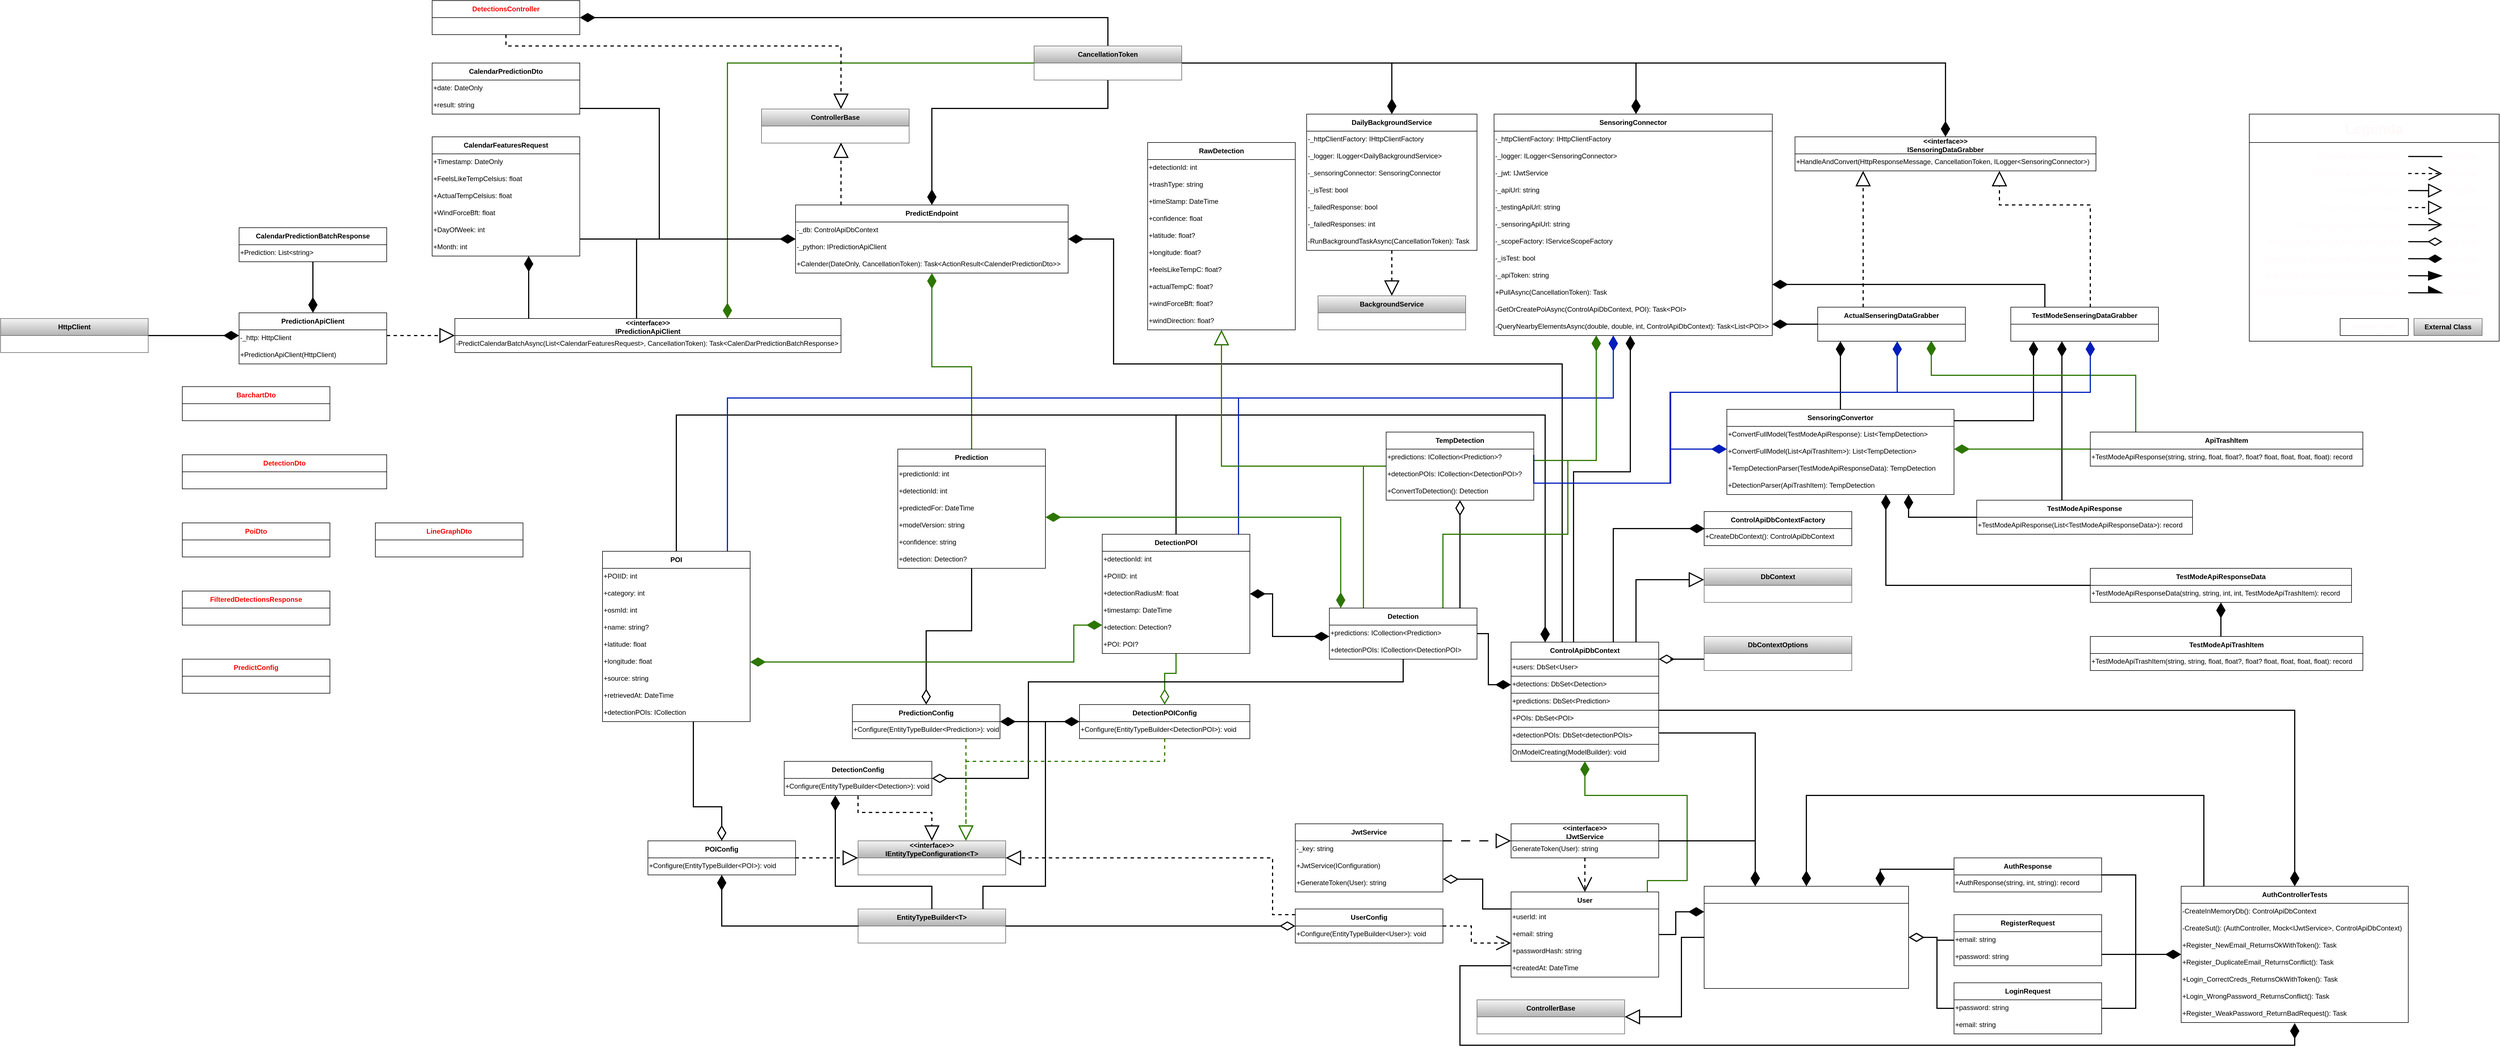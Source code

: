 <mxfile version="26.1.1">
  <diagram name="Page-1" id="39hm194q-l13xccRxlsW">
    <mxGraphModel dx="6649" dy="3362" grid="1" gridSize="10" guides="1" tooltips="1" connect="1" arrows="1" fold="1" page="1" pageScale="1" pageWidth="827" pageHeight="1169" math="0" shadow="0">
      <root>
        <mxCell id="0" />
        <mxCell id="1" parent="0" />
        <mxCell id="iMFxXNbG9mVQUTvpo4ha-89" style="edgeStyle=orthogonalEdgeStyle;rounded=0;orthogonalLoop=1;jettySize=auto;html=1;entryX=0.25;entryY=0;entryDx=0;entryDy=0;strokeWidth=2;endSize=22;endArrow=diamondThin;endFill=1;fontColor=#FF0000;" parent="1" source="e_NueUDCwhWNqrkMhHox-1" target="iMFxXNbG9mVQUTvpo4ha-80" edge="1">
          <mxGeometry relative="1" as="geometry">
            <Array as="points">
              <mxPoint x="-1350" y="-70" />
            </Array>
          </mxGeometry>
        </mxCell>
        <mxCell id="RKpVfi-_QJKtM7PnYj4Q-41" style="edgeStyle=orthogonalEdgeStyle;rounded=0;orthogonalLoop=1;jettySize=auto;html=1;endArrow=block;endFill=0;strokeWidth=2;endSize=22;fontColor=#FF0000;" parent="1" source="e_NueUDCwhWNqrkMhHox-1" target="iMFxXNbG9mVQUTvpo4ha-42" edge="1">
          <mxGeometry relative="1" as="geometry">
            <Array as="points">
              <mxPoint x="-1560" y="-340" />
            </Array>
          </mxGeometry>
        </mxCell>
        <mxCell id="iwyEC6983UlKEHwNcQ2G-27" style="edgeStyle=orthogonalEdgeStyle;rounded=0;orthogonalLoop=1;jettySize=auto;html=1;strokeWidth=2;endArrow=diamondThin;endFill=1;endSize=22;" parent="1" source="e_NueUDCwhWNqrkMhHox-1" target="iwyEC6983UlKEHwNcQ2G-1" edge="1">
          <mxGeometry relative="1" as="geometry">
            <Array as="points">
              <mxPoint x="-400" y="-110" />
            </Array>
          </mxGeometry>
        </mxCell>
        <mxCell id="iwyEC6983UlKEHwNcQ2G-37" style="edgeStyle=orthogonalEdgeStyle;rounded=0;orthogonalLoop=1;jettySize=auto;html=1;strokeWidth=2;targetPerimeterSpacing=-1;endSize=22;endArrow=diamondThin;endFill=1;" parent="1" source="e_NueUDCwhWNqrkMhHox-1" target="iwyEC6983UlKEHwNcQ2G-28" edge="1">
          <mxGeometry relative="1" as="geometry">
            <Array as="points">
              <mxPoint x="-1600" y="-430" />
            </Array>
          </mxGeometry>
        </mxCell>
        <mxCell id="iwyEC6983UlKEHwNcQ2G-41" style="edgeStyle=orthogonalEdgeStyle;rounded=0;orthogonalLoop=1;jettySize=auto;html=1;endArrow=diamondThin;endFill=1;strokeWidth=2;endSize=22;" parent="1" source="e_NueUDCwhWNqrkMhHox-1" target="iwyEC6983UlKEHwNcQ2G-38" edge="1">
          <mxGeometry relative="1" as="geometry">
            <Array as="points">
              <mxPoint x="-1670" y="-530" />
              <mxPoint x="-1570" y="-530" />
            </Array>
          </mxGeometry>
        </mxCell>
        <mxCell id="iwyEC6983UlKEHwNcQ2G-42" style="edgeStyle=orthogonalEdgeStyle;rounded=0;orthogonalLoop=1;jettySize=auto;html=1;strokeWidth=2;endArrow=diamondThin;endFill=1;endSize=22;" parent="1" source="e_NueUDCwhWNqrkMhHox-1" target="7S8ZCQFVZ5OZvFziOqp5-1" edge="1">
          <mxGeometry relative="1" as="geometry">
            <Array as="points">
              <mxPoint x="-1690" y="-720" />
              <mxPoint x="-2480" y="-720" />
              <mxPoint x="-2480" y="-940" />
            </Array>
          </mxGeometry>
        </mxCell>
        <mxCell id="e_NueUDCwhWNqrkMhHox-1" value="&lt;b&gt;ControlApiDbContext&lt;/b&gt;" style="swimlane;fontStyle=0;childLayout=stackLayout;horizontal=1;startSize=30;horizontalStack=0;resizeParent=1;resizeParentMax=0;resizeLast=0;collapsible=1;marginBottom=0;whiteSpace=wrap;html=1;align=center;labelBackgroundColor=none;fontColor=default;strokeColor=default;" parent="1" vertex="1">
          <mxGeometry x="-1780" y="-230" width="260" height="210" as="geometry" />
        </mxCell>
        <mxCell id="e_NueUDCwhWNqrkMhHox-4" value="&lt;span style=&quot;font-family: Helvetica; font-size: 12px; font-style: normal; font-variant-ligatures: normal; font-variant-caps: normal; font-weight: 400; letter-spacing: normal; orphans: 2; text-align: left; text-indent: 0px; text-transform: none; widows: 2; word-spacing: 0px; -webkit-text-stroke-width: 0px; white-space: normal; text-decoration-thickness: initial; text-decoration-style: initial; text-decoration-color: initial; float: none; display: inline !important;&quot;&gt;+users: DbSet&amp;lt;User&amp;gt;&lt;/span&gt;" style="text;whiteSpace=wrap;html=1;labelBackgroundColor=none;fontColor=default;strokeColor=default;" parent="e_NueUDCwhWNqrkMhHox-1" vertex="1">
          <mxGeometry y="30" width="260" height="30" as="geometry" />
        </mxCell>
        <mxCell id="e_NueUDCwhWNqrkMhHox-7" value="&lt;span style=&quot;font-family: Helvetica; font-size: 12px; font-style: normal; font-variant-ligatures: normal; font-variant-caps: normal; font-weight: 400; letter-spacing: normal; orphans: 2; text-align: left; text-indent: 0px; text-transform: none; widows: 2; word-spacing: 0px; -webkit-text-stroke-width: 0px; white-space: normal; text-decoration-thickness: initial; text-decoration-style: initial; text-decoration-color: initial; float: none; display: inline !important;&quot;&gt;+detections: DbSet&amp;lt;Detection&amp;gt;&lt;/span&gt;" style="text;whiteSpace=wrap;html=1;labelBackgroundColor=none;fontColor=default;strokeColor=default;" parent="e_NueUDCwhWNqrkMhHox-1" vertex="1">
          <mxGeometry y="60" width="260" height="30" as="geometry" />
        </mxCell>
        <mxCell id="e_NueUDCwhWNqrkMhHox-9" value="&lt;span style=&quot;font-family: Helvetica; font-size: 12px; font-style: normal; font-variant-ligatures: normal; font-variant-caps: normal; font-weight: 400; letter-spacing: normal; orphans: 2; text-align: left; text-indent: 0px; text-transform: none; widows: 2; word-spacing: 0px; -webkit-text-stroke-width: 0px; white-space: normal; text-decoration-thickness: initial; text-decoration-style: initial; text-decoration-color: initial; float: none; display: inline !important;&quot;&gt;+predictions: DbSet&amp;lt;Prediction&amp;gt;&lt;/span&gt;" style="text;whiteSpace=wrap;html=1;labelBackgroundColor=none;fontColor=default;strokeColor=default;" parent="e_NueUDCwhWNqrkMhHox-1" vertex="1">
          <mxGeometry y="90" width="260" height="30" as="geometry" />
        </mxCell>
        <mxCell id="e_NueUDCwhWNqrkMhHox-5" value="&lt;span style=&quot;font-family: Helvetica; font-size: 12px; font-style: normal; font-variant-ligatures: normal; font-variant-caps: normal; font-weight: 400; letter-spacing: normal; orphans: 2; text-align: left; text-indent: 0px; text-transform: none; widows: 2; word-spacing: 0px; -webkit-text-stroke-width: 0px; white-space: normal; text-decoration-thickness: initial; text-decoration-style: initial; text-decoration-color: initial; float: none; display: inline !important;&quot;&gt;+POIs: DbSet&amp;lt;POI&amp;gt;&lt;/span&gt;" style="text;whiteSpace=wrap;html=1;labelBackgroundColor=none;fontColor=default;strokeColor=default;" parent="e_NueUDCwhWNqrkMhHox-1" vertex="1">
          <mxGeometry y="120" width="260" height="30" as="geometry" />
        </mxCell>
        <mxCell id="e_NueUDCwhWNqrkMhHox-3" value="&lt;span style=&quot;font-family: Helvetica; font-size: 12px; font-style: normal; font-variant-ligatures: normal; font-variant-caps: normal; font-weight: 400; letter-spacing: normal; orphans: 2; text-align: left; text-indent: 0px; text-transform: none; widows: 2; word-spacing: 0px; -webkit-text-stroke-width: 0px; white-space: normal; text-decoration-thickness: initial; text-decoration-style: initial; text-decoration-color: initial; float: none; display: inline !important;&quot;&gt;+detectionPOIs: DbSet&amp;lt;detectionPOIs&amp;gt;&lt;/span&gt;" style="text;whiteSpace=wrap;html=1;labelBackgroundColor=none;fontColor=default;strokeColor=default;" parent="e_NueUDCwhWNqrkMhHox-1" vertex="1">
          <mxGeometry y="150" width="260" height="30" as="geometry" />
        </mxCell>
        <mxCell id="e_NueUDCwhWNqrkMhHox-2" value="&lt;span style=&quot;font-family: Helvetica; font-size: 12px; font-style: normal; font-variant-ligatures: normal; font-variant-caps: normal; font-weight: 400; letter-spacing: normal; orphans: 2; text-align: left; text-indent: 0px; text-transform: none; widows: 2; word-spacing: 0px; -webkit-text-stroke-width: 0px; white-space: normal; text-decoration-thickness: initial; text-decoration-style: initial; text-decoration-color: initial; float: none; display: inline !important;&quot;&gt;OnModelCreating(ModelBuilder): void&lt;/span&gt;" style="text;whiteSpace=wrap;html=1;labelBackgroundColor=none;fontColor=default;strokeColor=default;" parent="e_NueUDCwhWNqrkMhHox-1" vertex="1">
          <mxGeometry y="180" width="260" height="30" as="geometry" />
        </mxCell>
        <mxCell id="iMFxXNbG9mVQUTvpo4ha-94" style="edgeStyle=orthogonalEdgeStyle;rounded=0;orthogonalLoop=1;jettySize=auto;html=1;entryX=0;entryY=0.5;entryDx=0;entryDy=0;endArrow=diamondThin;endFill=1;strokeWidth=2;endSize=22;fontColor=#FF0000;" parent="1" source="e_NueUDCwhWNqrkMhHox-14" target="iMFxXNbG9mVQUTvpo4ha-81" edge="1">
          <mxGeometry relative="1" as="geometry" />
        </mxCell>
        <mxCell id="iMFxXNbG9mVQUTvpo4ha-97" style="edgeStyle=orthogonalEdgeStyle;rounded=0;orthogonalLoop=1;jettySize=auto;html=1;strokeWidth=2;fillColor=#60a917;strokeColor=#2D7600;endArrow=diamondThin;endFill=1;endSize=22;labelBackgroundColor=none;fontColor=#FF0000;" parent="1" source="e_NueUDCwhWNqrkMhHox-14" target="e_NueUDCwhWNqrkMhHox-1" edge="1">
          <mxGeometry relative="1" as="geometry">
            <Array as="points">
              <mxPoint x="-1540" y="190" />
              <mxPoint x="-1470" y="190" />
              <mxPoint x="-1470" y="40" />
              <mxPoint x="-1650" y="40" />
            </Array>
          </mxGeometry>
        </mxCell>
        <mxCell id="iwyEC6983UlKEHwNcQ2G-26" style="edgeStyle=orthogonalEdgeStyle;rounded=0;orthogonalLoop=1;jettySize=auto;html=1;strokeWidth=2;endArrow=diamondThin;endFill=1;targetPerimeterSpacing=1;endSize=22;" parent="1" source="e_NueUDCwhWNqrkMhHox-14" target="iwyEC6983UlKEHwNcQ2G-1" edge="1">
          <mxGeometry relative="1" as="geometry">
            <Array as="points">
              <mxPoint x="-1870" y="340" />
              <mxPoint x="-1870" y="480" />
              <mxPoint x="-400" y="480" />
            </Array>
          </mxGeometry>
        </mxCell>
        <mxCell id="e_NueUDCwhWNqrkMhHox-14" value="&lt;b&gt;User&lt;/b&gt;" style="swimlane;fontStyle=0;childLayout=stackLayout;horizontal=1;startSize=30;horizontalStack=0;resizeParent=1;resizeParentMax=0;resizeLast=0;collapsible=1;marginBottom=0;whiteSpace=wrap;html=1;align=center;labelBackgroundColor=none;fontColor=default;" parent="1" vertex="1">
          <mxGeometry x="-1780" y="210" width="260" height="150" as="geometry" />
        </mxCell>
        <mxCell id="e_NueUDCwhWNqrkMhHox-16" value="&lt;span style=&quot;font-family: Helvetica; font-size: 12px; font-style: normal; font-variant-ligatures: normal; font-variant-caps: normal; font-weight: 400; letter-spacing: normal; orphans: 2; text-align: left; text-indent: 0px; text-transform: none; widows: 2; word-spacing: 0px; -webkit-text-stroke-width: 0px; white-space: normal; text-decoration-thickness: initial; text-decoration-style: initial; text-decoration-color: initial; float: none; display: inline !important;&quot;&gt;+userId: int&lt;/span&gt;" style="text;whiteSpace=wrap;html=1;labelBackgroundColor=none;fontColor=default;" parent="e_NueUDCwhWNqrkMhHox-14" vertex="1">
          <mxGeometry y="30" width="260" height="30" as="geometry" />
        </mxCell>
        <mxCell id="e_NueUDCwhWNqrkMhHox-17" value="&lt;span style=&quot;font-family: Helvetica; font-size: 12px; font-style: normal; font-variant-ligatures: normal; font-variant-caps: normal; font-weight: 400; letter-spacing: normal; orphans: 2; text-align: left; text-indent: 0px; text-transform: none; widows: 2; word-spacing: 0px; -webkit-text-stroke-width: 0px; white-space: normal; text-decoration-thickness: initial; text-decoration-style: initial; text-decoration-color: initial; float: none; display: inline !important;&quot;&gt;+email: string&lt;/span&gt;" style="text;whiteSpace=wrap;html=1;labelBackgroundColor=none;fontColor=default;" parent="e_NueUDCwhWNqrkMhHox-14" vertex="1">
          <mxGeometry y="60" width="260" height="30" as="geometry" />
        </mxCell>
        <mxCell id="e_NueUDCwhWNqrkMhHox-18" value="&lt;span style=&quot;font-family: Helvetica; font-size: 12px; font-style: normal; font-variant-ligatures: normal; font-variant-caps: normal; font-weight: 400; letter-spacing: normal; orphans: 2; text-align: left; text-indent: 0px; text-transform: none; widows: 2; word-spacing: 0px; -webkit-text-stroke-width: 0px; white-space: normal; text-decoration-thickness: initial; text-decoration-style: initial; text-decoration-color: initial; float: none; display: inline !important;&quot;&gt;+passwordHash: string&lt;/span&gt;" style="text;whiteSpace=wrap;html=1;labelBackgroundColor=none;fontColor=default;" parent="e_NueUDCwhWNqrkMhHox-14" vertex="1">
          <mxGeometry y="90" width="260" height="30" as="geometry" />
        </mxCell>
        <mxCell id="e_NueUDCwhWNqrkMhHox-15" value="&lt;span style=&quot;font-family: Helvetica; font-size: 12px; font-style: normal; font-variant-ligatures: normal; font-variant-caps: normal; font-weight: 400; letter-spacing: normal; orphans: 2; text-align: left; text-indent: 0px; text-transform: none; widows: 2; word-spacing: 0px; -webkit-text-stroke-width: 0px; white-space: normal; text-decoration-thickness: initial; text-decoration-style: initial; text-decoration-color: initial; float: none; display: inline !important;&quot;&gt;+createdAt: DateTime&lt;/span&gt;" style="text;whiteSpace=wrap;html=1;labelBackgroundColor=none;fontColor=default;" parent="e_NueUDCwhWNqrkMhHox-14" vertex="1">
          <mxGeometry y="120" width="260" height="30" as="geometry" />
        </mxCell>
        <mxCell id="RKpVfi-_QJKtM7PnYj4Q-15" style="edgeStyle=orthogonalEdgeStyle;rounded=0;orthogonalLoop=1;jettySize=auto;html=1;endSize=22;endArrow=diamondThin;endFill=0;strokeWidth=2;fontColor=#FF0000;" parent="1" source="e_NueUDCwhWNqrkMhHox-25" target="iMFxXNbG9mVQUTvpo4ha-104" edge="1">
          <mxGeometry relative="1" as="geometry" />
        </mxCell>
        <mxCell id="RKpVfi-_QJKtM7PnYj4Q-18" style="edgeStyle=orthogonalEdgeStyle;rounded=0;orthogonalLoop=1;jettySize=auto;html=1;strokeWidth=2;endArrow=diamondThin;endFill=1;endSize=22;fontColor=#FF0000;" parent="1" source="e_NueUDCwhWNqrkMhHox-25" target="e_NueUDCwhWNqrkMhHox-1" edge="1">
          <mxGeometry relative="1" as="geometry">
            <Array as="points">
              <mxPoint x="-2730" y="-630" />
              <mxPoint x="-1720" y="-630" />
            </Array>
          </mxGeometry>
        </mxCell>
        <mxCell id="7S8ZCQFVZ5OZvFziOqp5-8" style="edgeStyle=orthogonalEdgeStyle;rounded=0;orthogonalLoop=1;jettySize=auto;html=1;strokeWidth=2;endArrow=diamondThin;endFill=1;endSize=22;fillColor=#60a917;strokeColor=#2D7600;" parent="1" source="e_NueUDCwhWNqrkMhHox-25" target="7S8ZCQFVZ5OZvFziOqp5-1" edge="1">
          <mxGeometry relative="1" as="geometry" />
        </mxCell>
        <mxCell id="e_NueUDCwhWNqrkMhHox-25" value="Prediction" style="swimlane;childLayout=stackLayout;horizontal=1;startSize=30;horizontalStack=0;resizeParent=1;resizeParentMax=0;resizeLast=0;collapsible=1;marginBottom=0;whiteSpace=wrap;html=1;align=center;fontColor=default;" parent="1" vertex="1">
          <mxGeometry x="-2860" y="-570" width="260" height="210" as="geometry" />
        </mxCell>
        <mxCell id="e_NueUDCwhWNqrkMhHox-26" value="+predictionId: int&#xa;" style="text;whiteSpace=wrap;html=1;fontColor=default;" parent="e_NueUDCwhWNqrkMhHox-25" vertex="1">
          <mxGeometry y="30" width="260" height="30" as="geometry" />
        </mxCell>
        <mxCell id="e_NueUDCwhWNqrkMhHox-27" value="+detectionId: int&#xa;" style="text;whiteSpace=wrap;html=1;fontColor=default;" parent="e_NueUDCwhWNqrkMhHox-25" vertex="1">
          <mxGeometry y="60" width="260" height="30" as="geometry" />
        </mxCell>
        <mxCell id="e_NueUDCwhWNqrkMhHox-28" value="+predictedFor: DateTime&#xa;" style="text;whiteSpace=wrap;html=1;fontColor=default;" parent="e_NueUDCwhWNqrkMhHox-25" vertex="1">
          <mxGeometry y="90" width="260" height="30" as="geometry" />
        </mxCell>
        <mxCell id="e_NueUDCwhWNqrkMhHox-30" value="+modelVersion: string&#xa;" style="text;whiteSpace=wrap;html=1;fontColor=default;" parent="e_NueUDCwhWNqrkMhHox-25" vertex="1">
          <mxGeometry y="120" width="260" height="30" as="geometry" />
        </mxCell>
        <mxCell id="e_NueUDCwhWNqrkMhHox-32" value="+confidence: string" style="text;whiteSpace=wrap;html=1;fontColor=default;" parent="e_NueUDCwhWNqrkMhHox-25" vertex="1">
          <mxGeometry y="150" width="260" height="30" as="geometry" />
        </mxCell>
        <mxCell id="e_NueUDCwhWNqrkMhHox-31" value="+detection:&amp;nbsp;Detection?" style="text;whiteSpace=wrap;html=1;fontColor=default;" parent="e_NueUDCwhWNqrkMhHox-25" vertex="1">
          <mxGeometry y="180" width="260" height="30" as="geometry" />
        </mxCell>
        <mxCell id="RKpVfi-_QJKtM7PnYj4Q-28" style="edgeStyle=orthogonalEdgeStyle;rounded=0;orthogonalLoop=1;jettySize=auto;html=1;endArrow=diamondThin;startFill=0;strokeWidth=2;endFill=1;endSize=22;fontColor=#FF0000;" parent="1" source="e_NueUDCwhWNqrkMhHox-42" edge="1">
          <mxGeometry relative="1" as="geometry">
            <mxPoint x="-1720" y="-230" as="targetPoint" />
            <Array as="points">
              <mxPoint x="-3250" y="-630" />
              <mxPoint x="-1720" y="-630" />
              <mxPoint x="-1720" y="-230" />
            </Array>
          </mxGeometry>
        </mxCell>
        <mxCell id="RKpVfi-_QJKtM7PnYj4Q-29" style="edgeStyle=orthogonalEdgeStyle;rounded=0;orthogonalLoop=1;jettySize=auto;html=1;entryX=0.5;entryY=0;entryDx=0;entryDy=0;strokeWidth=2;endSize=22;endArrow=diamondThin;endFill=0;fontColor=#FF0000;" parent="1" source="e_NueUDCwhWNqrkMhHox-42" target="iMFxXNbG9mVQUTvpo4ha-112" edge="1">
          <mxGeometry relative="1" as="geometry">
            <Array as="points">
              <mxPoint x="-3220" y="60" />
              <mxPoint x="-3170" y="60" />
            </Array>
          </mxGeometry>
        </mxCell>
        <mxCell id="iwyEC6983UlKEHwNcQ2G-77" style="edgeStyle=orthogonalEdgeStyle;rounded=0;orthogonalLoop=1;jettySize=auto;html=1;fillColor=#0050ef;strokeColor=#001DBC;strokeWidth=2;endArrow=diamondThin;endFill=1;endSize=22;" parent="1" source="e_NueUDCwhWNqrkMhHox-42" target="iwyEC6983UlKEHwNcQ2G-38" edge="1">
          <mxGeometry relative="1" as="geometry">
            <Array as="points">
              <mxPoint x="-3160" y="-660" />
              <mxPoint x="-1600" y="-660" />
            </Array>
          </mxGeometry>
        </mxCell>
        <mxCell id="e_NueUDCwhWNqrkMhHox-42" value="POI" style="swimlane;childLayout=stackLayout;horizontal=1;startSize=30;horizontalStack=0;resizeParent=1;resizeParentMax=0;resizeLast=0;collapsible=1;marginBottom=0;whiteSpace=wrap;html=1;align=center;fontColor=default;" parent="1" vertex="1">
          <mxGeometry x="-3380" y="-390" width="260" height="300" as="geometry" />
        </mxCell>
        <mxCell id="e_NueUDCwhWNqrkMhHox-43" value="+POIID: int" style="text;whiteSpace=wrap;html=1;fontColor=default;" parent="e_NueUDCwhWNqrkMhHox-42" vertex="1">
          <mxGeometry y="30" width="260" height="30" as="geometry" />
        </mxCell>
        <mxCell id="e_NueUDCwhWNqrkMhHox-44" value="+category: int" style="text;whiteSpace=wrap;html=1;fontColor=default;" parent="e_NueUDCwhWNqrkMhHox-42" vertex="1">
          <mxGeometry y="60" width="260" height="30" as="geometry" />
        </mxCell>
        <mxCell id="e_NueUDCwhWNqrkMhHox-45" value="+osmId: int" style="text;whiteSpace=wrap;html=1;fontColor=default;" parent="e_NueUDCwhWNqrkMhHox-42" vertex="1">
          <mxGeometry y="90" width="260" height="30" as="geometry" />
        </mxCell>
        <mxCell id="e_NueUDCwhWNqrkMhHox-47" value="+name: string?" style="text;whiteSpace=wrap;html=1;fontColor=default;" parent="e_NueUDCwhWNqrkMhHox-42" vertex="1">
          <mxGeometry y="120" width="260" height="30" as="geometry" />
        </mxCell>
        <mxCell id="e_NueUDCwhWNqrkMhHox-48" value="+latitude: float" style="text;whiteSpace=wrap;html=1;fontColor=default;" parent="e_NueUDCwhWNqrkMhHox-42" vertex="1">
          <mxGeometry y="150" width="260" height="30" as="geometry" />
        </mxCell>
        <mxCell id="e_NueUDCwhWNqrkMhHox-50" value="+longitude:&amp;nbsp;float" style="text;whiteSpace=wrap;html=1;fontColor=default;" parent="e_NueUDCwhWNqrkMhHox-42" vertex="1">
          <mxGeometry y="180" width="260" height="30" as="geometry" />
        </mxCell>
        <mxCell id="e_NueUDCwhWNqrkMhHox-53" value="+source:&amp;nbsp;string" style="text;whiteSpace=wrap;html=1;fontColor=default;" parent="e_NueUDCwhWNqrkMhHox-42" vertex="1">
          <mxGeometry y="210" width="260" height="30" as="geometry" />
        </mxCell>
        <mxCell id="e_NueUDCwhWNqrkMhHox-54" value="+retrievedAt:&amp;nbsp;DateTime" style="text;whiteSpace=wrap;html=1;fontColor=default;" parent="e_NueUDCwhWNqrkMhHox-42" vertex="1">
          <mxGeometry y="240" width="260" height="30" as="geometry" />
        </mxCell>
        <mxCell id="e_NueUDCwhWNqrkMhHox-49" value="+detectionPOIs:&amp;nbsp;ICollection" style="text;whiteSpace=wrap;html=1;fontColor=default;" parent="e_NueUDCwhWNqrkMhHox-42" vertex="1">
          <mxGeometry y="270" width="260" height="30" as="geometry" />
        </mxCell>
        <mxCell id="RKpVfi-_QJKtM7PnYj4Q-19" style="edgeStyle=orthogonalEdgeStyle;rounded=0;orthogonalLoop=1;jettySize=auto;html=1;endArrow=diamondThin;endFill=0;strokeWidth=2;endSize=22;fillColor=#60a917;strokeColor=#2D7600;fontColor=#FF0000;" parent="1" source="iMFxXNbG9mVQUTvpo4ha-1" target="iMFxXNbG9mVQUTvpo4ha-108" edge="1">
          <mxGeometry relative="1" as="geometry" />
        </mxCell>
        <mxCell id="RKpVfi-_QJKtM7PnYj4Q-25" style="edgeStyle=orthogonalEdgeStyle;rounded=0;orthogonalLoop=1;jettySize=auto;html=1;endArrow=diamondThin;endFill=1;strokeWidth=2;endSize=22;fontColor=#FF0000;" parent="1" source="iMFxXNbG9mVQUTvpo4ha-1" target="e_NueUDCwhWNqrkMhHox-1" edge="1">
          <mxGeometry relative="1" as="geometry">
            <Array as="points">
              <mxPoint x="-2370" y="-630" />
              <mxPoint x="-1720" y="-630" />
            </Array>
          </mxGeometry>
        </mxCell>
        <mxCell id="iwyEC6983UlKEHwNcQ2G-76" style="edgeStyle=orthogonalEdgeStyle;rounded=0;orthogonalLoop=1;jettySize=auto;html=1;fillColor=#0050ef;strokeColor=#001DBC;strokeWidth=2;endArrow=diamondThin;endFill=1;endSize=22;" parent="1" source="iMFxXNbG9mVQUTvpo4ha-1" target="iwyEC6983UlKEHwNcQ2G-38" edge="1">
          <mxGeometry relative="1" as="geometry">
            <Array as="points">
              <mxPoint x="-2260" y="-660" />
              <mxPoint x="-1600" y="-660" />
            </Array>
          </mxGeometry>
        </mxCell>
        <mxCell id="iMFxXNbG9mVQUTvpo4ha-1" value="DetectionPOI" style="swimlane;childLayout=stackLayout;horizontal=1;startSize=30;horizontalStack=0;resizeParent=1;resizeParentMax=0;resizeLast=0;collapsible=1;marginBottom=0;whiteSpace=wrap;html=1;align=center;fontColor=default;" parent="1" vertex="1">
          <mxGeometry x="-2500" y="-420" width="260" height="210" as="geometry" />
        </mxCell>
        <mxCell id="iMFxXNbG9mVQUTvpo4ha-2" value="+detectionId: int" style="text;whiteSpace=wrap;html=1;fontColor=default;" parent="iMFxXNbG9mVQUTvpo4ha-1" vertex="1">
          <mxGeometry y="30" width="260" height="30" as="geometry" />
        </mxCell>
        <mxCell id="iMFxXNbG9mVQUTvpo4ha-3" value="+POIID: int" style="text;whiteSpace=wrap;html=1;fontColor=default;" parent="iMFxXNbG9mVQUTvpo4ha-1" vertex="1">
          <mxGeometry y="60" width="260" height="30" as="geometry" />
        </mxCell>
        <mxCell id="iMFxXNbG9mVQUTvpo4ha-4" value="+detectionRadiusM&lt;span style=&quot;background-color: transparent;&quot;&gt;: float&lt;/span&gt;" style="text;whiteSpace=wrap;html=1;fontColor=default;" parent="iMFxXNbG9mVQUTvpo4ha-1" vertex="1">
          <mxGeometry y="90" width="260" height="30" as="geometry" />
        </mxCell>
        <mxCell id="iMFxXNbG9mVQUTvpo4ha-5" value="+timestamp: DateTime" style="text;whiteSpace=wrap;html=1;fontColor=default;" parent="iMFxXNbG9mVQUTvpo4ha-1" vertex="1">
          <mxGeometry y="120" width="260" height="30" as="geometry" />
        </mxCell>
        <mxCell id="iMFxXNbG9mVQUTvpo4ha-6" value="+detection:&amp;nbsp;Detection?" style="text;whiteSpace=wrap;html=1;fontColor=default;" parent="iMFxXNbG9mVQUTvpo4ha-1" vertex="1">
          <mxGeometry y="150" width="260" height="30" as="geometry" />
        </mxCell>
        <mxCell id="iMFxXNbG9mVQUTvpo4ha-7" value="+POI:&amp;nbsp;POI?" style="text;whiteSpace=wrap;html=1;fontColor=default;" parent="iMFxXNbG9mVQUTvpo4ha-1" vertex="1">
          <mxGeometry y="180" width="260" height="30" as="geometry" />
        </mxCell>
        <mxCell id="RKpVfi-_QJKtM7PnYj4Q-11" style="edgeStyle=orthogonalEdgeStyle;rounded=0;orthogonalLoop=1;jettySize=auto;html=1;entryX=1;entryY=0;entryDx=0;entryDy=0;endArrow=diamondThin;endFill=0;strokeColor=default;endSize=22;strokeWidth=2;fontColor=#FF0000;" parent="1" source="iMFxXNbG9mVQUTvpo4ha-14" target="iMFxXNbG9mVQUTvpo4ha-107" edge="1">
          <mxGeometry relative="1" as="geometry">
            <Array as="points">
              <mxPoint x="-2630" y="-160" />
              <mxPoint x="-2630" y="10" />
            </Array>
          </mxGeometry>
        </mxCell>
        <mxCell id="RKpVfi-_QJKtM7PnYj4Q-12" style="edgeStyle=orthogonalEdgeStyle;rounded=0;orthogonalLoop=1;jettySize=auto;html=1;strokeWidth=2;endSize=22;endArrow=diamondThin;endFill=1;startSize=22;startArrow=diamondThin;startFill=1;fontColor=#FF0000;" parent="1" source="iMFxXNbG9mVQUTvpo4ha-14" target="iMFxXNbG9mVQUTvpo4ha-1" edge="1">
          <mxGeometry relative="1" as="geometry">
            <Array as="points">
              <mxPoint x="-2200" y="-240" />
              <mxPoint x="-2200" y="-315" />
            </Array>
          </mxGeometry>
        </mxCell>
        <mxCell id="RKpVfi-_QJKtM7PnYj4Q-24" style="edgeStyle=orthogonalEdgeStyle;rounded=0;orthogonalLoop=1;jettySize=auto;html=1;startArrow=diamondThin;startFill=1;strokeWidth=2;startSize=22;fillColor=#60a917;strokeColor=#2D7600;endArrow=diamondThin;endFill=1;endSize=22;fontColor=#FF0000;" parent="1" source="iMFxXNbG9mVQUTvpo4ha-1" target="e_NueUDCwhWNqrkMhHox-42" edge="1">
          <mxGeometry relative="1" as="geometry">
            <Array as="points">
              <mxPoint x="-2550" y="-260" />
              <mxPoint x="-2550" y="-195" />
            </Array>
          </mxGeometry>
        </mxCell>
        <mxCell id="iwyEC6983UlKEHwNcQ2G-65" style="edgeStyle=orthogonalEdgeStyle;rounded=0;orthogonalLoop=1;jettySize=auto;html=1;endArrow=diamondThin;endFill=0;strokeWidth=2;endSize=22;" parent="1" source="iMFxXNbG9mVQUTvpo4ha-14" target="iwyEC6983UlKEHwNcQ2G-44" edge="1">
          <mxGeometry relative="1" as="geometry">
            <Array as="points">
              <mxPoint x="-1870" y="-350" />
              <mxPoint x="-1870" y="-350" />
            </Array>
          </mxGeometry>
        </mxCell>
        <mxCell id="iwyEC6983UlKEHwNcQ2G-66" style="edgeStyle=orthogonalEdgeStyle;rounded=0;orthogonalLoop=1;jettySize=auto;html=1;fillColor=#60a917;strokeColor=#2D7600;strokeWidth=2;endArrow=block;endFill=0;endSize=22;" parent="1" source="iMFxXNbG9mVQUTvpo4ha-14" target="iwyEC6983UlKEHwNcQ2G-46" edge="1">
          <mxGeometry relative="1" as="geometry">
            <Array as="points">
              <mxPoint x="-2040" y="-540" />
              <mxPoint x="-2290" y="-540" />
            </Array>
          </mxGeometry>
        </mxCell>
        <mxCell id="iwyEC6983UlKEHwNcQ2G-68" style="edgeStyle=orthogonalEdgeStyle;rounded=0;orthogonalLoop=1;jettySize=auto;html=1;fillColor=#60a917;strokeColor=#2D7600;endArrow=diamondThin;endFill=1;strokeWidth=2;endSize=22;" parent="1" source="iMFxXNbG9mVQUTvpo4ha-14" target="iwyEC6983UlKEHwNcQ2G-38" edge="1">
          <mxGeometry relative="1" as="geometry">
            <Array as="points">
              <mxPoint x="-1900" y="-420" />
              <mxPoint x="-1680" y="-420" />
              <mxPoint x="-1680" y="-550" />
              <mxPoint x="-1630" y="-550" />
            </Array>
          </mxGeometry>
        </mxCell>
        <mxCell id="iMFxXNbG9mVQUTvpo4ha-14" value="Detection" style="swimlane;childLayout=stackLayout;horizontal=1;startSize=30;horizontalStack=0;resizeParent=1;resizeParentMax=0;resizeLast=0;collapsible=1;marginBottom=0;whiteSpace=wrap;html=1;align=center;fontColor=default;" parent="1" vertex="1">
          <mxGeometry x="-2100" y="-290" width="260" height="90" as="geometry" />
        </mxCell>
        <mxCell id="iMFxXNbG9mVQUTvpo4ha-26" value="+predictions:&amp;nbsp;ICollection&amp;lt;Prediction&amp;gt;" style="text;whiteSpace=wrap;html=1;fontColor=default;" parent="iMFxXNbG9mVQUTvpo4ha-14" vertex="1">
          <mxGeometry y="30" width="260" height="30" as="geometry" />
        </mxCell>
        <mxCell id="iMFxXNbG9mVQUTvpo4ha-27" value="+detectionPOIs:&amp;nbsp;ICollection&amp;lt;DetectionPOI&amp;gt;" style="text;whiteSpace=wrap;html=1;fontColor=default;" parent="iMFxXNbG9mVQUTvpo4ha-14" vertex="1">
          <mxGeometry y="60" width="260" height="30" as="geometry" />
        </mxCell>
        <mxCell id="iMFxXNbG9mVQUTvpo4ha-42" value="DbContext" style="swimlane;childLayout=stackLayout;horizontal=1;startSize=30;horizontalStack=0;resizeParent=1;resizeParentMax=0;resizeLast=0;collapsible=1;marginBottom=0;whiteSpace=wrap;html=1;align=center;fillColor=#f5f5f5;gradientColor=#b3b3b3;strokeColor=#666666;fontColor=#000000;" parent="1" vertex="1">
          <mxGeometry x="-1440" y="-360" width="260" height="60" as="geometry" />
        </mxCell>
        <mxCell id="RKpVfi-_QJKtM7PnYj4Q-40" style="edgeStyle=orthogonalEdgeStyle;rounded=0;orthogonalLoop=1;jettySize=auto;html=1;endArrow=diamondThin;endFill=0;strokeWidth=2;endSize=22;fontColor=#FF0000;" parent="1" source="iMFxXNbG9mVQUTvpo4ha-43" target="e_NueUDCwhWNqrkMhHox-1" edge="1">
          <mxGeometry relative="1" as="geometry">
            <Array as="points">
              <mxPoint x="-1500" y="-200" />
              <mxPoint x="-1500" y="-200" />
            </Array>
          </mxGeometry>
        </mxCell>
        <mxCell id="iMFxXNbG9mVQUTvpo4ha-43" value="DbContextOptions" style="swimlane;childLayout=stackLayout;horizontal=1;startSize=30;horizontalStack=0;resizeParent=1;resizeParentMax=0;resizeLast=0;collapsible=1;marginBottom=0;whiteSpace=wrap;html=1;align=center;fillColor=#f5f5f5;gradientColor=#b3b3b3;strokeColor=#666666;fontColor=#000000;" parent="1" vertex="1">
          <mxGeometry x="-1440" y="-240" width="260" height="60" as="geometry" />
        </mxCell>
        <mxCell id="iMFxXNbG9mVQUTvpo4ha-93" style="edgeStyle=orthogonalEdgeStyle;rounded=0;orthogonalLoop=1;jettySize=auto;html=1;strokeWidth=2;endArrow=none;endFill=0;startArrow=diamondThin;startFill=0;startSize=22;exitX=1;exitY=0.25;exitDx=0;exitDy=0;fontColor=#FF0000;" parent="1" source="iMFxXNbG9mVQUTvpo4ha-50" target="e_NueUDCwhWNqrkMhHox-14" edge="1">
          <mxGeometry relative="1" as="geometry">
            <Array as="points">
              <mxPoint x="-1830" y="188" />
              <mxPoint x="-1830" y="240" />
            </Array>
          </mxGeometry>
        </mxCell>
        <mxCell id="iMFxXNbG9mVQUTvpo4ha-44" value="JwtService" style="swimlane;childLayout=stackLayout;horizontal=1;startSize=30;horizontalStack=0;resizeParent=1;resizeParentMax=0;resizeLast=0;collapsible=1;marginBottom=0;whiteSpace=wrap;html=1;align=center;fontColor=default;" parent="1" vertex="1">
          <mxGeometry x="-2160" y="90" width="260" height="120" as="geometry" />
        </mxCell>
        <mxCell id="iMFxXNbG9mVQUTvpo4ha-47" value="-_key: string" style="text;whiteSpace=wrap;html=1;fontColor=default;" parent="iMFxXNbG9mVQUTvpo4ha-44" vertex="1">
          <mxGeometry y="30" width="260" height="30" as="geometry" />
        </mxCell>
        <mxCell id="iMFxXNbG9mVQUTvpo4ha-49" value="+JwtService(IConfiguration)" style="text;whiteSpace=wrap;html=1;fontColor=default;" parent="iMFxXNbG9mVQUTvpo4ha-44" vertex="1">
          <mxGeometry y="60" width="260" height="30" as="geometry" />
        </mxCell>
        <mxCell id="iMFxXNbG9mVQUTvpo4ha-50" value="+GenerateToken(User): string" style="text;whiteSpace=wrap;html=1;fontColor=default;" parent="iMFxXNbG9mVQUTvpo4ha-44" vertex="1">
          <mxGeometry y="90" width="260" height="30" as="geometry" />
        </mxCell>
        <mxCell id="iMFxXNbG9mVQUTvpo4ha-88" style="edgeStyle=orthogonalEdgeStyle;rounded=0;orthogonalLoop=1;jettySize=auto;html=1;entryX=0.25;entryY=0;entryDx=0;entryDy=0;strokeWidth=2;endSize=22;endArrow=diamondThin;endFill=1;fontColor=#FF0000;" parent="1" source="iMFxXNbG9mVQUTvpo4ha-45" target="iMFxXNbG9mVQUTvpo4ha-80" edge="1">
          <mxGeometry relative="1" as="geometry" />
        </mxCell>
        <mxCell id="iMFxXNbG9mVQUTvpo4ha-92" style="edgeStyle=orthogonalEdgeStyle;rounded=0;orthogonalLoop=1;jettySize=auto;html=1;entryX=0.5;entryY=0;entryDx=0;entryDy=0;strokeWidth=2;endArrow=open;endFill=0;dashed=1;endSize=22;labelBackgroundColor=none;fontColor=#FF0000;" parent="1" source="iMFxXNbG9mVQUTvpo4ha-45" target="e_NueUDCwhWNqrkMhHox-14" edge="1">
          <mxGeometry relative="1" as="geometry" />
        </mxCell>
        <mxCell id="iMFxXNbG9mVQUTvpo4ha-45" value="&amp;lt;&amp;lt;interface&lt;span style=&quot;&quot;&gt;&amp;gt;&amp;gt;&lt;/span&gt;&lt;div&gt;IJwtService&lt;/div&gt;" style="swimlane;childLayout=stackLayout;horizontal=1;startSize=30;horizontalStack=0;resizeParent=1;resizeParentMax=0;resizeLast=0;collapsible=1;marginBottom=0;whiteSpace=wrap;html=1;align=center;labelBackgroundColor=none;fontColor=default;" parent="1" vertex="1">
          <mxGeometry x="-1780" y="90" width="260" height="60" as="geometry" />
        </mxCell>
        <mxCell id="iMFxXNbG9mVQUTvpo4ha-46" value="GenerateToken(User): string" style="text;whiteSpace=wrap;html=1;labelBackgroundColor=none;fontColor=default;" parent="iMFxXNbG9mVQUTvpo4ha-45" vertex="1">
          <mxGeometry y="30" width="260" height="30" as="geometry" />
        </mxCell>
        <mxCell id="RKpVfi-_QJKtM7PnYj4Q-38" style="edgeStyle=orthogonalEdgeStyle;rounded=0;orthogonalLoop=1;jettySize=auto;html=1;strokeWidth=2;endArrow=diamondThin;endFill=0;endSize=22;fontColor=#FF0000;" parent="1" source="iMFxXNbG9mVQUTvpo4ha-51" target="iMFxXNbG9mVQUTvpo4ha-80" edge="1">
          <mxGeometry relative="1" as="geometry" />
        </mxCell>
        <mxCell id="iMFxXNbG9mVQUTvpo4ha-51" value="LoginRequest" style="swimlane;childLayout=stackLayout;horizontal=1;startSize=30;horizontalStack=0;resizeParent=1;resizeParentMax=0;resizeLast=0;collapsible=1;marginBottom=0;whiteSpace=wrap;html=1;align=center;fontColor=default;" parent="1" vertex="1">
          <mxGeometry x="-1000" y="370" width="260" height="90" as="geometry" />
        </mxCell>
        <mxCell id="iwyEC6983UlKEHwNcQ2G-23" value="+password: string" style="text;whiteSpace=wrap;html=1;fontColor=default;" parent="iMFxXNbG9mVQUTvpo4ha-51" vertex="1">
          <mxGeometry y="30" width="260" height="30" as="geometry" />
        </mxCell>
        <mxCell id="iwyEC6983UlKEHwNcQ2G-22" value="+email: string" style="text;whiteSpace=wrap;html=1;fontColor=default;" parent="iMFxXNbG9mVQUTvpo4ha-51" vertex="1">
          <mxGeometry y="60" width="260" height="30" as="geometry" />
        </mxCell>
        <mxCell id="RKpVfi-_QJKtM7PnYj4Q-37" style="edgeStyle=orthogonalEdgeStyle;rounded=0;orthogonalLoop=1;jettySize=auto;html=1;endSize=22;endArrow=diamondThin;endFill=0;strokeWidth=2;fontColor=#FF0000;" parent="1" source="iMFxXNbG9mVQUTvpo4ha-55" target="iMFxXNbG9mVQUTvpo4ha-80" edge="1">
          <mxGeometry relative="1" as="geometry" />
        </mxCell>
        <mxCell id="iMFxXNbG9mVQUTvpo4ha-55" value="RegisterRequest" style="swimlane;childLayout=stackLayout;horizontal=1;startSize=30;horizontalStack=0;resizeParent=1;resizeParentMax=0;resizeLast=0;collapsible=1;marginBottom=0;whiteSpace=wrap;html=1;align=center;fontColor=default;" parent="1" vertex="1">
          <mxGeometry x="-1000" y="250" width="260" height="90" as="geometry" />
        </mxCell>
        <mxCell id="iMFxXNbG9mVQUTvpo4ha-58" value="+email: string" style="text;whiteSpace=wrap;html=1;fontColor=default;" parent="iMFxXNbG9mVQUTvpo4ha-55" vertex="1">
          <mxGeometry y="30" width="260" height="30" as="geometry" />
        </mxCell>
        <mxCell id="iwyEC6983UlKEHwNcQ2G-21" value="+password: string" style="text;whiteSpace=wrap;html=1;fontColor=default;" parent="iMFxXNbG9mVQUTvpo4ha-55" vertex="1">
          <mxGeometry y="60" width="260" height="30" as="geometry" />
        </mxCell>
        <mxCell id="RKpVfi-_QJKtM7PnYj4Q-39" style="edgeStyle=orthogonalEdgeStyle;rounded=0;orthogonalLoop=1;jettySize=auto;html=1;endArrow=diamondThin;endFill=1;strokeWidth=2;endSize=22;fontColor=#FF0000;" parent="1" source="iMFxXNbG9mVQUTvpo4ha-59" target="iMFxXNbG9mVQUTvpo4ha-80" edge="1">
          <mxGeometry relative="1" as="geometry">
            <Array as="points">
              <mxPoint x="-1130" y="170" />
            </Array>
          </mxGeometry>
        </mxCell>
        <mxCell id="iwyEC6983UlKEHwNcQ2G-20" style="edgeStyle=orthogonalEdgeStyle;rounded=0;orthogonalLoop=1;jettySize=auto;html=1;endArrow=diamondThin;endFill=1;strokeWidth=2;endSize=22;" parent="1" source="iMFxXNbG9mVQUTvpo4ha-55" target="iwyEC6983UlKEHwNcQ2G-1" edge="1">
          <mxGeometry relative="1" as="geometry">
            <Array as="points">
              <mxPoint x="-660" y="320" />
              <mxPoint x="-660" y="320" />
            </Array>
          </mxGeometry>
        </mxCell>
        <mxCell id="iwyEC6983UlKEHwNcQ2G-25" style="edgeStyle=orthogonalEdgeStyle;rounded=0;orthogonalLoop=1;jettySize=auto;html=1;strokeWidth=2;endArrow=diamondThin;endFill=1;endSize=22;" parent="1" source="iMFxXNbG9mVQUTvpo4ha-59" target="iwyEC6983UlKEHwNcQ2G-1" edge="1">
          <mxGeometry relative="1" as="geometry" />
        </mxCell>
        <mxCell id="iMFxXNbG9mVQUTvpo4ha-59" value="AuthResponse" style="swimlane;childLayout=stackLayout;horizontal=1;startSize=30;horizontalStack=0;resizeParent=1;resizeParentMax=0;resizeLast=0;collapsible=1;marginBottom=0;whiteSpace=wrap;html=1;align=center;fontColor=default;" parent="1" vertex="1">
          <mxGeometry x="-1000" y="150" width="260" height="60" as="geometry" />
        </mxCell>
        <mxCell id="iMFxXNbG9mVQUTvpo4ha-62" value="+AuthResponse(string, int, string): record" style="text;whiteSpace=wrap;html=1;fontColor=default;" parent="iMFxXNbG9mVQUTvpo4ha-59" vertex="1">
          <mxGeometry y="30" width="260" height="30" as="geometry" />
        </mxCell>
        <mxCell id="iMFxXNbG9mVQUTvpo4ha-63" value="ControllerBase" style="swimlane;childLayout=stackLayout;horizontal=1;startSize=30;horizontalStack=0;resizeParent=1;resizeParentMax=0;resizeLast=0;collapsible=1;marginBottom=0;whiteSpace=wrap;html=1;align=center;fillColor=#f5f5f5;gradientColor=#b3b3b3;strokeColor=#666666;fontColor=#000000;" parent="1" vertex="1">
          <mxGeometry x="-1840" y="400" width="260" height="60" as="geometry" />
        </mxCell>
        <mxCell id="iMFxXNbG9mVQUTvpo4ha-65" value="&lt;span style=&quot;&quot;&gt;&amp;lt;&amp;lt;interface&lt;/span&gt;&lt;span style=&quot;&quot;&gt;&amp;gt;&amp;gt;&lt;/span&gt;&lt;div&gt;IEntityTypeConfiguration&amp;lt;T&amp;gt;&lt;/div&gt;" style="swimlane;childLayout=stackLayout;horizontal=1;startSize=30;horizontalStack=0;resizeParent=1;resizeParentMax=0;resizeLast=0;collapsible=1;marginBottom=0;whiteSpace=wrap;html=1;align=center;fillColor=#f5f5f5;gradientColor=#b3b3b3;strokeColor=#666666;fontColor=#000000;" parent="1" vertex="1">
          <mxGeometry x="-2930" y="120" width="260" height="60" as="geometry" />
        </mxCell>
        <mxCell id="iMFxXNbG9mVQUTvpo4ha-87" style="edgeStyle=orthogonalEdgeStyle;rounded=0;orthogonalLoop=1;jettySize=auto;html=1;strokeWidth=2;endArrow=block;endFill=0;endSize=22;entryX=1;entryY=0.5;entryDx=0;entryDy=0;fontColor=#FF0000;" parent="1" source="iMFxXNbG9mVQUTvpo4ha-80" target="iMFxXNbG9mVQUTvpo4ha-63" edge="1">
          <mxGeometry relative="1" as="geometry">
            <Array as="points">
              <mxPoint x="-1480" y="290" />
              <mxPoint x="-1480" y="430" />
            </Array>
          </mxGeometry>
        </mxCell>
        <mxCell id="iMFxXNbG9mVQUTvpo4ha-80" value="AuthController" style="swimlane;childLayout=stackLayout;horizontal=1;startSize=30;horizontalStack=0;resizeParent=1;resizeParentMax=0;resizeLast=0;collapsible=1;marginBottom=0;whiteSpace=wrap;html=1;align=center;fontColor=#FFFFFF;" parent="1" vertex="1">
          <mxGeometry x="-1440" y="200" width="360" height="180" as="geometry" />
        </mxCell>
        <mxCell id="iMFxXNbG9mVQUTvpo4ha-81" value="-_db:&amp;nbsp;ControlApiDbContext" style="text;whiteSpace=wrap;html=1;fontColor=#FFFFFF;" parent="iMFxXNbG9mVQUTvpo4ha-80" vertex="1">
          <mxGeometry y="30" width="360" height="30" as="geometry" />
        </mxCell>
        <mxCell id="iMFxXNbG9mVQUTvpo4ha-84" value="-_jwt:&amp;nbsp;IJwtService" style="text;whiteSpace=wrap;html=1;fontColor=#FFFFFF;" parent="iMFxXNbG9mVQUTvpo4ha-80" vertex="1">
          <mxGeometry y="60" width="360" height="30" as="geometry" />
        </mxCell>
        <mxCell id="iMFxXNbG9mVQUTvpo4ha-83" value="AuthController(ControlApiDbContext,&amp;nbsp;IJwtService): string" style="text;whiteSpace=wrap;html=1;fontColor=#FFFFFF;" parent="iMFxXNbG9mVQUTvpo4ha-80" vertex="1">
          <mxGeometry y="90" width="360" height="30" as="geometry" />
        </mxCell>
        <mxCell id="iMFxXNbG9mVQUTvpo4ha-85" value="+Register(RegisterRequest):&amp;nbsp;Task&amp;lt;ActionResult&amp;lt;AuthResponse&amp;gt;&amp;gt;" style="text;whiteSpace=wrap;html=1;fontColor=#FFFFFF;" parent="iMFxXNbG9mVQUTvpo4ha-80" vertex="1">
          <mxGeometry y="120" width="360" height="30" as="geometry" />
        </mxCell>
        <mxCell id="iMFxXNbG9mVQUTvpo4ha-86" value="+Login(LoginRequest):&amp;nbsp;Task&amp;lt;ActionResult&amp;lt;AuthResponse&amp;gt;&amp;gt;" style="text;whiteSpace=wrap;html=1;fontColor=#FFFFFF;" parent="iMFxXNbG9mVQUTvpo4ha-80" vertex="1">
          <mxGeometry y="150" width="360" height="30" as="geometry" />
        </mxCell>
        <mxCell id="iMFxXNbG9mVQUTvpo4ha-115" style="edgeStyle=orthogonalEdgeStyle;rounded=0;orthogonalLoop=1;jettySize=auto;html=1;fontSize=12;strokeWidth=2;endArrow=open;endFill=0;endSize=22;dashed=1;fontColor=#FF0000;" parent="1" source="iMFxXNbG9mVQUTvpo4ha-98" target="e_NueUDCwhWNqrkMhHox-14" edge="1">
          <mxGeometry relative="1" as="geometry">
            <Array as="points">
              <mxPoint x="-1850" y="270" />
              <mxPoint x="-1850" y="300" />
            </Array>
          </mxGeometry>
        </mxCell>
        <mxCell id="iMFxXNbG9mVQUTvpo4ha-118" style="edgeStyle=orthogonalEdgeStyle;rounded=0;orthogonalLoop=1;jettySize=auto;html=1;entryX=1;entryY=0.5;entryDx=0;entryDy=0;strokeWidth=2;endArrow=block;endFill=0;endSize=22;fontColor=#FF0000;dashed=1;" parent="1" source="iMFxXNbG9mVQUTvpo4ha-98" target="iMFxXNbG9mVQUTvpo4ha-65" edge="1">
          <mxGeometry relative="1" as="geometry">
            <Array as="points">
              <mxPoint x="-2200" y="250" />
              <mxPoint x="-2200" y="150" />
            </Array>
          </mxGeometry>
        </mxCell>
        <mxCell id="iMFxXNbG9mVQUTvpo4ha-98" value="UserConfig" style="swimlane;childLayout=stackLayout;horizontal=1;startSize=30;horizontalStack=0;resizeParent=1;resizeParentMax=0;resizeLast=0;collapsible=1;marginBottom=0;whiteSpace=wrap;html=1;align=center;fontColor=default;" parent="1" vertex="1">
          <mxGeometry x="-2160" y="240" width="260" height="60" as="geometry" />
        </mxCell>
        <mxCell id="iMFxXNbG9mVQUTvpo4ha-99" value="+Configure(EntityTypeBuilder&amp;lt;User&amp;gt;): void" style="text;whiteSpace=wrap;html=1;fontColor=default;" parent="iMFxXNbG9mVQUTvpo4ha-98" vertex="1">
          <mxGeometry y="30" width="260" height="30" as="geometry" />
        </mxCell>
        <mxCell id="iMFxXNbG9mVQUTvpo4ha-101" value="EntityTypeBuilder&amp;lt;T&amp;gt;" style="swimlane;childLayout=stackLayout;horizontal=1;startSize=30;horizontalStack=0;resizeParent=1;resizeParentMax=0;resizeLast=0;collapsible=1;marginBottom=0;whiteSpace=wrap;html=1;align=center;fillColor=#f5f5f5;gradientColor=#b3b3b3;strokeColor=#666666;fontColor=#000000;" parent="1" vertex="1">
          <mxGeometry x="-2930" y="240" width="260" height="60" as="geometry" />
        </mxCell>
        <mxCell id="RKpVfi-_QJKtM7PnYj4Q-17" style="edgeStyle=orthogonalEdgeStyle;rounded=0;orthogonalLoop=1;jettySize=auto;html=1;endArrow=none;endFill=0;strokeWidth=2;endSize=22;fontColor=#FF0000;startSize=22;startFill=1;startArrow=diamondThin;" parent="1" source="iMFxXNbG9mVQUTvpo4ha-104" target="iMFxXNbG9mVQUTvpo4ha-101" edge="1">
          <mxGeometry relative="1" as="geometry">
            <Array as="points">
              <mxPoint x="-2600" y="-90" />
              <mxPoint x="-2600" y="200" />
              <mxPoint x="-2710" y="200" />
            </Array>
          </mxGeometry>
        </mxCell>
        <mxCell id="iMFxXNbG9mVQUTvpo4ha-104" value="PredictionConfig" style="swimlane;childLayout=stackLayout;horizontal=1;startSize=30;horizontalStack=0;resizeParent=1;resizeParentMax=0;resizeLast=0;collapsible=1;marginBottom=0;whiteSpace=wrap;html=1;align=center;fontColor=default;" parent="1" vertex="1">
          <mxGeometry x="-2940" y="-120" width="260" height="60" as="geometry" />
        </mxCell>
        <mxCell id="iMFxXNbG9mVQUTvpo4ha-105" value="+Configure(EntityTypeBuilder&amp;lt;Prediction&amp;gt;): void" style="text;whiteSpace=wrap;html=1;fontColor=default;" parent="iMFxXNbG9mVQUTvpo4ha-104" vertex="1">
          <mxGeometry y="30" width="260" height="30" as="geometry" />
        </mxCell>
        <mxCell id="RKpVfi-_QJKtM7PnYj4Q-9" style="edgeStyle=orthogonalEdgeStyle;rounded=0;orthogonalLoop=1;jettySize=auto;html=1;endArrow=block;endFill=0;strokeWidth=2;sourcePerimeterSpacing=1;endSize=22;fontColor=#FF0000;dashed=1;" parent="1" source="iMFxXNbG9mVQUTvpo4ha-106" target="iMFxXNbG9mVQUTvpo4ha-65" edge="1">
          <mxGeometry relative="1" as="geometry" />
        </mxCell>
        <mxCell id="RKpVfi-_QJKtM7PnYj4Q-10" style="edgeStyle=orthogonalEdgeStyle;rounded=0;orthogonalLoop=1;jettySize=auto;html=1;entryX=0.5;entryY=0;entryDx=0;entryDy=0;strokeWidth=2;endArrow=none;endFill=1;endSize=22;fontColor=#FF0000;startFill=1;startArrow=diamondThin;startSize=22;" parent="1" source="iMFxXNbG9mVQUTvpo4ha-106" target="iMFxXNbG9mVQUTvpo4ha-101" edge="1">
          <mxGeometry relative="1" as="geometry">
            <Array as="points">
              <mxPoint x="-2970" y="200" />
              <mxPoint x="-2800" y="200" />
            </Array>
          </mxGeometry>
        </mxCell>
        <mxCell id="iMFxXNbG9mVQUTvpo4ha-106" value="DetectionConfig" style="swimlane;childLayout=stackLayout;horizontal=1;startSize=30;horizontalStack=0;resizeParent=1;resizeParentMax=0;resizeLast=0;collapsible=1;marginBottom=0;whiteSpace=wrap;html=1;align=center;fontColor=default;" parent="1" vertex="1">
          <mxGeometry x="-3060" y="-20" width="260" height="60" as="geometry" />
        </mxCell>
        <mxCell id="iMFxXNbG9mVQUTvpo4ha-107" value="+Configure(EntityTypeBuilder&amp;lt;Detection&amp;gt;): void" style="text;whiteSpace=wrap;html=1;fontColor=default;" parent="iMFxXNbG9mVQUTvpo4ha-106" vertex="1">
          <mxGeometry y="30" width="260" height="30" as="geometry" />
        </mxCell>
        <mxCell id="RKpVfi-_QJKtM7PnYj4Q-20" style="edgeStyle=orthogonalEdgeStyle;rounded=0;orthogonalLoop=1;jettySize=auto;html=1;exitX=0;exitY=0;exitDx=0;exitDy=0;endArrow=none;endFill=0;strokeWidth=2;endSize=22;fontColor=#FF0000;startArrow=diamondThin;startFill=1;targetPerimeterSpacing=22;startSize=22;" parent="1" source="iMFxXNbG9mVQUTvpo4ha-109" edge="1">
          <mxGeometry relative="1" as="geometry">
            <mxPoint x="-2710" y="240" as="targetPoint" />
            <Array as="points">
              <mxPoint x="-2600" y="-90" />
              <mxPoint x="-2600" y="200" />
              <mxPoint x="-2710" y="200" />
            </Array>
          </mxGeometry>
        </mxCell>
        <mxCell id="iMFxXNbG9mVQUTvpo4ha-108" value="DetectionPOIConfig" style="swimlane;childLayout=stackLayout;horizontal=1;startSize=30;horizontalStack=0;resizeParent=1;resizeParentMax=0;resizeLast=0;collapsible=1;marginBottom=0;whiteSpace=wrap;html=1;align=center;fontColor=default;" parent="1" vertex="1">
          <mxGeometry x="-2540" y="-120" width="300" height="60" as="geometry" />
        </mxCell>
        <mxCell id="iMFxXNbG9mVQUTvpo4ha-109" value="+Configure(EntityTypeBuilder&amp;lt;DetectionPOI&amp;gt;): void" style="text;whiteSpace=wrap;html=1;fontColor=default;" parent="iMFxXNbG9mVQUTvpo4ha-108" vertex="1">
          <mxGeometry y="30" width="300" height="30" as="geometry" />
        </mxCell>
        <mxCell id="RKpVfi-_QJKtM7PnYj4Q-30" style="edgeStyle=orthogonalEdgeStyle;rounded=0;orthogonalLoop=1;jettySize=auto;html=1;entryX=0;entryY=0.5;entryDx=0;entryDy=0;strokeWidth=2;endSize=22;endArrow=block;endFill=0;fontColor=#FF0000;dashed=1;" parent="1" source="iMFxXNbG9mVQUTvpo4ha-112" target="iMFxXNbG9mVQUTvpo4ha-65" edge="1">
          <mxGeometry relative="1" as="geometry" />
        </mxCell>
        <mxCell id="RKpVfi-_QJKtM7PnYj4Q-31" style="edgeStyle=orthogonalEdgeStyle;rounded=0;orthogonalLoop=1;jettySize=auto;html=1;endArrow=none;endFill=0;endSize=22;strokeWidth=2;fontColor=#FF0000;startArrow=diamondThin;startFill=1;sourcePerimeterSpacing=0;targetPerimeterSpacing=-1;startSize=22;" parent="1" source="iMFxXNbG9mVQUTvpo4ha-112" target="iMFxXNbG9mVQUTvpo4ha-101" edge="1">
          <mxGeometry relative="1" as="geometry">
            <Array as="points">
              <mxPoint x="-3170" y="270" />
            </Array>
          </mxGeometry>
        </mxCell>
        <mxCell id="iMFxXNbG9mVQUTvpo4ha-112" value="POIConfig" style="swimlane;childLayout=stackLayout;horizontal=1;startSize=30;horizontalStack=0;resizeParent=1;resizeParentMax=0;resizeLast=0;collapsible=1;marginBottom=0;whiteSpace=wrap;html=1;align=center;fontColor=default;" parent="1" vertex="1">
          <mxGeometry x="-3300" y="120" width="260" height="60" as="geometry" />
        </mxCell>
        <mxCell id="iMFxXNbG9mVQUTvpo4ha-113" value="+Configure(EntityTypeBuilder&amp;lt;POI&amp;gt;): void" style="text;whiteSpace=wrap;html=1;fontColor=default;" parent="iMFxXNbG9mVQUTvpo4ha-112" vertex="1">
          <mxGeometry y="30" width="260" height="30" as="geometry" />
        </mxCell>
        <mxCell id="iMFxXNbG9mVQUTvpo4ha-117" style="edgeStyle=orthogonalEdgeStyle;rounded=0;orthogonalLoop=1;jettySize=auto;html=1;entryX=1;entryY=0.5;entryDx=0;entryDy=0;fontSize=12;strokeWidth=2;endArrow=none;endFill=0;endSize=22;exitX=0;exitY=0.5;exitDx=0;exitDy=0;fontColor=#FF0000;startArrow=diamondThin;startFill=0;startSize=22;" parent="1" source="iMFxXNbG9mVQUTvpo4ha-98" target="iMFxXNbG9mVQUTvpo4ha-101" edge="1">
          <mxGeometry relative="1" as="geometry">
            <mxPoint x="-2330" y="259.97" as="sourcePoint" />
            <mxPoint x="-2210" y="319.97" as="targetPoint" />
            <Array as="points">
              <mxPoint x="-2220" y="270" />
              <mxPoint x="-2220" y="270" />
            </Array>
          </mxGeometry>
        </mxCell>
        <mxCell id="RKpVfi-_QJKtM7PnYj4Q-3" style="edgeStyle=orthogonalEdgeStyle;rounded=0;orthogonalLoop=1;jettySize=auto;html=1;entryX=0;entryY=0.5;entryDx=0;entryDy=0;endArrow=diamondThin;endFill=1;strokeWidth=2;endSize=22;fontColor=#FF0000;" parent="1" source="iMFxXNbG9mVQUTvpo4ha-26" target="e_NueUDCwhWNqrkMhHox-7" edge="1">
          <mxGeometry relative="1" as="geometry" />
        </mxCell>
        <mxCell id="RKpVfi-_QJKtM7PnYj4Q-13" style="edgeStyle=orthogonalEdgeStyle;rounded=0;orthogonalLoop=1;jettySize=auto;html=1;endArrow=diamondThin;endFill=1;strokeWidth=2;endSize=22;startArrow=diamondThin;startFill=1;startSize=22;fillColor=#60a917;strokeColor=#2D7600;fontColor=#FF0000;" parent="1" source="iMFxXNbG9mVQUTvpo4ha-14" target="e_NueUDCwhWNqrkMhHox-25" edge="1">
          <mxGeometry relative="1" as="geometry">
            <mxPoint x="-2160" y="-495" as="sourcePoint" />
            <Array as="points">
              <mxPoint x="-2080" y="-450" />
            </Array>
          </mxGeometry>
        </mxCell>
        <mxCell id="RKpVfi-_QJKtM7PnYj4Q-16" style="edgeStyle=orthogonalEdgeStyle;rounded=0;orthogonalLoop=1;jettySize=auto;html=1;strokeWidth=2;endArrow=block;endFill=0;endSize=22;fillColor=#60a917;strokeColor=#2D7600;fontColor=#FF0000;dashed=1;" parent="1" source="iMFxXNbG9mVQUTvpo4ha-104" target="iMFxXNbG9mVQUTvpo4ha-65" edge="1">
          <mxGeometry relative="1" as="geometry">
            <Array as="points">
              <mxPoint x="-2740" y="60" />
              <mxPoint x="-2740" y="60" />
            </Array>
          </mxGeometry>
        </mxCell>
        <mxCell id="RKpVfi-_QJKtM7PnYj4Q-22" style="edgeStyle=orthogonalEdgeStyle;rounded=0;orthogonalLoop=1;jettySize=auto;html=1;fillColor=#60a917;strokeColor=#2D7600;endArrow=block;endFill=0;strokeWidth=2;endSize=22;fontColor=#FF0000;dashed=1;" parent="1" source="iMFxXNbG9mVQUTvpo4ha-108" target="iMFxXNbG9mVQUTvpo4ha-65" edge="1">
          <mxGeometry relative="1" as="geometry">
            <Array as="points">
              <mxPoint x="-2390" y="-20" />
              <mxPoint x="-2740" y="-20" />
            </Array>
          </mxGeometry>
        </mxCell>
        <mxCell id="BStSNmWfcpvedDnKXRI8-7" value="&lt;font style=&quot;font-size: 25px;&quot;&gt;Legenda&lt;/font&gt;" style="swimlane;whiteSpace=wrap;html=1;startSize=50;fontColor=#FFF9FA;" parent="1" vertex="1">
          <mxGeometry x="-480" y="-1160" width="440" height="400" as="geometry" />
        </mxCell>
        <mxCell id="BStSNmWfcpvedDnKXRI8-8" value="This class is associated with" style="text;html=1;align=right;verticalAlign=middle;resizable=0;points=[];autosize=1;strokeColor=none;fillColor=none;fontColor=#FFF9FA;" parent="BStSNmWfcpvedDnKXRI8-7" vertex="1">
          <mxGeometry x="100" y="60" width="170" height="30" as="geometry" />
        </mxCell>
        <mxCell id="BStSNmWfcpvedDnKXRI8-2" value="" style="endArrow=none;html=1;rounded=0;entryX=0.184;entryY=0.81;entryDx=0;entryDy=0;entryPerimeter=0;startFill=0;strokeWidth=2;fontColor=#FFF9FA;" parent="BStSNmWfcpvedDnKXRI8-7" edge="1">
          <mxGeometry width="50" height="50" relative="1" as="geometry">
            <mxPoint x="279.84" y="74.63" as="sourcePoint" />
            <mxPoint x="340.0" y="74.73" as="targetPoint" />
          </mxGeometry>
        </mxCell>
        <mxCell id="BStSNmWfcpvedDnKXRI8-14" value="This class is dependent upon" style="text;html=1;align=right;verticalAlign=middle;resizable=0;points=[];autosize=1;strokeColor=none;fillColor=none;fontColor=#FFF9FA;" parent="BStSNmWfcpvedDnKXRI8-7" vertex="1">
          <mxGeometry x="90" y="90" width="180" height="30" as="geometry" />
        </mxCell>
        <mxCell id="BStSNmWfcpvedDnKXRI8-15" value="" style="endArrow=open;html=1;rounded=0;entryX=0.184;entryY=0.81;entryDx=0;entryDy=0;entryPerimeter=0;strokeWidth=2;endFill=0;dashed=1;endSize=20;fontColor=#FFF9FA;" parent="BStSNmWfcpvedDnKXRI8-7" edge="1">
          <mxGeometry width="50" height="50" relative="1" as="geometry">
            <mxPoint x="279.84" y="104.63" as="sourcePoint" />
            <mxPoint x="340.0" y="104.73" as="targetPoint" />
          </mxGeometry>
        </mxCell>
        <mxCell id="BStSNmWfcpvedDnKXRI8-17" value="This class inherits from" style="text;html=1;align=right;verticalAlign=middle;resizable=0;points=[];autosize=1;strokeColor=none;fillColor=none;fontColor=#FFF9FA;" parent="BStSNmWfcpvedDnKXRI8-7" vertex="1">
          <mxGeometry x="120" y="120" width="150" height="30" as="geometry" />
        </mxCell>
        <mxCell id="BStSNmWfcpvedDnKXRI8-18" value="" style="endArrow=block;html=1;rounded=0;entryX=0.184;entryY=0.81;entryDx=0;entryDy=0;entryPerimeter=0;endFill=0;endSize=20;strokeWidth=2;fontColor=#FFF9FA;" parent="BStSNmWfcpvedDnKXRI8-7" edge="1">
          <mxGeometry width="50" height="50" relative="1" as="geometry">
            <mxPoint x="279.84" y="134.63" as="sourcePoint" />
            <mxPoint x="340.0" y="134.73" as="targetPoint" />
          </mxGeometry>
        </mxCell>
        <mxCell id="BStSNmWfcpvedDnKXRI8-23" value="This class is a realisation of" style="text;html=1;align=right;verticalAlign=middle;resizable=0;points=[];autosize=1;strokeColor=none;fillColor=none;fontColor=#FFF9FA;" parent="BStSNmWfcpvedDnKXRI8-7" vertex="1">
          <mxGeometry x="100" y="150" width="170" height="30" as="geometry" />
        </mxCell>
        <mxCell id="BStSNmWfcpvedDnKXRI8-24" value="" style="endArrow=block;html=1;rounded=0;entryX=0.184;entryY=0.81;entryDx=0;entryDy=0;entryPerimeter=0;endFill=0;dashed=1;strokeWidth=2;endSize=20;fontColor=#FFF9FA;" parent="BStSNmWfcpvedDnKXRI8-7" edge="1">
          <mxGeometry width="50" height="50" relative="1" as="geometry">
            <mxPoint x="279.84" y="164.63" as="sourcePoint" />
            <mxPoint x="340.0" y="164.73" as="targetPoint" />
          </mxGeometry>
        </mxCell>
        <mxCell id="BStSNmWfcpvedDnKXRI8-26" value="You can navigate from this class to" style="text;html=1;align=right;verticalAlign=middle;resizable=0;points=[];autosize=1;strokeColor=none;fillColor=none;fontColor=#FFF9FA;" parent="BStSNmWfcpvedDnKXRI8-7" vertex="1">
          <mxGeometry x="60" y="180" width="210" height="30" as="geometry" />
        </mxCell>
        <mxCell id="BStSNmWfcpvedDnKXRI8-27" value="" style="endArrow=open;html=1;rounded=0;entryX=0.184;entryY=0.81;entryDx=0;entryDy=0;entryPerimeter=0;endFill=0;endSize=20;strokeWidth=2;fontColor=#FFF9FA;" parent="BStSNmWfcpvedDnKXRI8-7" edge="1">
          <mxGeometry width="50" height="50" relative="1" as="geometry">
            <mxPoint x="279.84" y="194.63" as="sourcePoint" />
            <mxPoint x="340.0" y="194.73" as="targetPoint" />
          </mxGeometry>
        </mxCell>
        <mxCell id="BStSNmWfcpvedDnKXRI8-29" value="These classes compose without belonging to" style="text;html=1;align=right;verticalAlign=middle;resizable=0;points=[];autosize=1;strokeColor=none;fillColor=none;fontColor=#FFF9FA;" parent="BStSNmWfcpvedDnKXRI8-7" vertex="1">
          <mxGeometry x="10" y="210" width="260" height="30" as="geometry" />
        </mxCell>
        <mxCell id="BStSNmWfcpvedDnKXRI8-30" value="" style="endArrow=diamondThin;html=1;rounded=0;entryX=0.184;entryY=0.81;entryDx=0;entryDy=0;entryPerimeter=0;endFill=0;strokeWidth=2;endSize=20;fontColor=#FFF9FA;" parent="BStSNmWfcpvedDnKXRI8-7" edge="1">
          <mxGeometry width="50" height="50" relative="1" as="geometry">
            <mxPoint x="279.84" y="224.63" as="sourcePoint" />
            <mxPoint x="340.0" y="224.73" as="targetPoint" />
          </mxGeometry>
        </mxCell>
        <mxCell id="BStSNmWfcpvedDnKXRI8-32" value="These classes compose and are contained by" style="text;html=1;align=right;verticalAlign=middle;resizable=0;points=[];autosize=1;strokeColor=none;fillColor=none;fontColor=#FFF9FA;" parent="BStSNmWfcpvedDnKXRI8-7" vertex="1">
          <mxGeometry y="240" width="270" height="30" as="geometry" />
        </mxCell>
        <mxCell id="BStSNmWfcpvedDnKXRI8-33" value="" style="endArrow=diamondThin;html=1;rounded=0;entryX=0.184;entryY=0.81;entryDx=0;entryDy=0;entryPerimeter=0;endFill=1;endSize=20;strokeWidth=2;fontColor=#FFF9FA;" parent="BStSNmWfcpvedDnKXRI8-7" edge="1">
          <mxGeometry width="50" height="50" relative="1" as="geometry">
            <mxPoint x="279.84" y="254.63" as="sourcePoint" />
            <mxPoint x="340.0" y="254.73" as="targetPoint" />
          </mxGeometry>
        </mxCell>
        <mxCell id="BStSNmWfcpvedDnKXRI8-36" value="" style="endArrow=blockThin;html=1;rounded=0;entryX=0.184;entryY=0.81;entryDx=0;entryDy=0;entryPerimeter=0;endFill=1;strokeWidth=2;targetPerimeterSpacing=1;endSize=20;fontColor=#FFF9FA;" parent="BStSNmWfcpvedDnKXRI8-7" edge="1">
          <mxGeometry width="50" height="50" relative="1" as="geometry">
            <mxPoint x="279.84" y="284.63" as="sourcePoint" />
            <mxPoint x="340.0" y="284.73" as="targetPoint" />
          </mxGeometry>
        </mxCell>
        <mxCell id="BStSNmWfcpvedDnKXRI8-38" value="This object sends an asynchronous message to" style="text;html=1;align=right;verticalAlign=middle;resizable=0;points=[];autosize=1;strokeColor=none;fillColor=none;fontColor=#FFF9FA;" parent="BStSNmWfcpvedDnKXRI8-7" vertex="1">
          <mxGeometry x="-10" y="300" width="280" height="30" as="geometry" />
        </mxCell>
        <mxCell id="BStSNmWfcpvedDnKXRI8-39" value="" style="endArrow=async;html=1;rounded=0;entryX=0.184;entryY=0.81;entryDx=0;entryDy=0;entryPerimeter=0;endFill=1;strokeWidth=2;endSize=20;fontColor=#FFF9FA;" parent="BStSNmWfcpvedDnKXRI8-7" edge="1">
          <mxGeometry width="50" height="50" relative="1" as="geometry">
            <mxPoint x="279.84" y="314.63" as="sourcePoint" />
            <mxPoint x="340.0" y="314.73" as="targetPoint" />
          </mxGeometry>
        </mxCell>
        <mxCell id="BStSNmWfcpvedDnKXRI8-9" value="this class" style="text;html=1;align=left;verticalAlign=middle;resizable=0;points=[];autosize=1;strokeColor=none;fillColor=none;fontColor=#FFF9FA;" parent="BStSNmWfcpvedDnKXRI8-7" vertex="1">
          <mxGeometry x="350" y="60" width="70" height="30" as="geometry" />
        </mxCell>
        <mxCell id="BStSNmWfcpvedDnKXRI8-16" value="this class" style="text;html=1;align=left;verticalAlign=middle;resizable=0;points=[];autosize=1;strokeColor=none;fillColor=none;fontColor=#FFF9FA;" parent="BStSNmWfcpvedDnKXRI8-7" vertex="1">
          <mxGeometry x="350" y="90" width="70" height="30" as="geometry" />
        </mxCell>
        <mxCell id="BStSNmWfcpvedDnKXRI8-19" value="this class" style="text;html=1;align=left;verticalAlign=middle;resizable=0;points=[];autosize=1;strokeColor=none;fillColor=none;fontColor=#FFF9FA;" parent="BStSNmWfcpvedDnKXRI8-7" vertex="1">
          <mxGeometry x="350" y="120" width="70" height="30" as="geometry" />
        </mxCell>
        <mxCell id="BStSNmWfcpvedDnKXRI8-25" value="this interface" style="text;html=1;align=left;verticalAlign=middle;resizable=0;points=[];autosize=1;strokeColor=none;fillColor=none;fontColor=#FFF9FA;" parent="BStSNmWfcpvedDnKXRI8-7" vertex="1">
          <mxGeometry x="350" y="150" width="90" height="30" as="geometry" />
        </mxCell>
        <mxCell id="BStSNmWfcpvedDnKXRI8-31" value="this class" style="text;html=1;align=left;verticalAlign=middle;resizable=0;points=[];autosize=1;strokeColor=none;fillColor=none;fontColor=#FFF9FA;" parent="BStSNmWfcpvedDnKXRI8-7" vertex="1">
          <mxGeometry x="350" y="210" width="70" height="30" as="geometry" />
        </mxCell>
        <mxCell id="BStSNmWfcpvedDnKXRI8-34" value="this class" style="text;html=1;align=left;verticalAlign=middle;resizable=0;points=[];autosize=1;strokeColor=none;fillColor=none;fontColor=#FFF9FA;" parent="BStSNmWfcpvedDnKXRI8-7" vertex="1">
          <mxGeometry x="350" y="240" width="70" height="30" as="geometry" />
        </mxCell>
        <mxCell id="BStSNmWfcpvedDnKXRI8-37" value="this object" style="text;html=1;align=left;verticalAlign=middle;resizable=0;points=[];autosize=1;strokeColor=none;fillColor=none;fontColor=#FFF9FA;" parent="BStSNmWfcpvedDnKXRI8-7" vertex="1">
          <mxGeometry x="350" y="270" width="80" height="30" as="geometry" />
        </mxCell>
        <mxCell id="BStSNmWfcpvedDnKXRI8-40" value="this object" style="text;html=1;align=left;verticalAlign=middle;resizable=0;points=[];autosize=1;strokeColor=none;fillColor=none;fontColor=#FFF9FA;" parent="BStSNmWfcpvedDnKXRI8-7" vertex="1">
          <mxGeometry x="350" y="300" width="80" height="30" as="geometry" />
        </mxCell>
        <mxCell id="BStSNmWfcpvedDnKXRI8-43" value="External Class" style="swimlane;childLayout=stackLayout;horizontal=1;startSize=30;horizontalStack=0;resizeParent=1;resizeParentMax=0;resizeLast=0;collapsible=1;marginBottom=0;whiteSpace=wrap;html=1;align=center;fillColor=#f5f5f5;gradientColor=#b3b3b3;strokeColor=#666666;fontColor=#000000;" parent="BStSNmWfcpvedDnKXRI8-7" vertex="1">
          <mxGeometry x="290" y="360" width="120" height="30" as="geometry" />
        </mxCell>
        <mxCell id="BStSNmWfcpvedDnKXRI8-44" value="Internal Class" style="swimlane;childLayout=stackLayout;horizontal=1;startSize=30;horizontalStack=0;resizeParent=1;resizeParentMax=0;resizeLast=0;collapsible=1;marginBottom=0;whiteSpace=wrap;html=1;align=center;fontColor=#FFF9FA;" parent="BStSNmWfcpvedDnKXRI8-7" vertex="1">
          <mxGeometry x="160" y="360" width="120" height="30" as="geometry" />
        </mxCell>
        <mxCell id="BStSNmWfcpvedDnKXRI8-28" value="this class" style="text;html=1;align=left;verticalAlign=middle;resizable=0;points=[];autosize=1;strokeColor=none;fillColor=none;fontColor=#FFF9FA;" parent="BStSNmWfcpvedDnKXRI8-7" vertex="1">
          <mxGeometry x="350" y="180" width="70" height="30" as="geometry" />
        </mxCell>
        <mxCell id="BStSNmWfcpvedDnKXRI8-35" value="This object sends a synchronous message to" style="text;html=1;align=right;verticalAlign=middle;resizable=0;points=[];autosize=1;strokeColor=none;fillColor=none;fontColor=#FFF9FA;" parent="BStSNmWfcpvedDnKXRI8-7" vertex="1">
          <mxGeometry x="10" y="270" width="260" height="30" as="geometry" />
        </mxCell>
        <mxCell id="BStSNmWfcpvedDnKXRI8-41" value="" style="endArrow=block;html=1;rounded=0;endFill=0;endSize=22;edgeStyle=orthogonalEdgeStyle;strokeWidth=2;fontColor=#FF0000;dashed=1;dashPattern=8 8;" parent="1" source="iMFxXNbG9mVQUTvpo4ha-44" target="iMFxXNbG9mVQUTvpo4ha-45" edge="1">
          <mxGeometry width="50" height="50" relative="1" as="geometry">
            <mxPoint x="-1870" y="90" as="sourcePoint" />
            <mxPoint x="-1810" y="90" as="targetPoint" />
            <Array as="points">
              <mxPoint x="-1870" y="120" />
              <mxPoint x="-1870" y="120" />
            </Array>
          </mxGeometry>
        </mxCell>
        <mxCell id="iwyEC6983UlKEHwNcQ2G-19" style="edgeStyle=orthogonalEdgeStyle;rounded=0;orthogonalLoop=1;jettySize=auto;html=1;strokeWidth=2;endSize=22;endArrow=diamondThin;endFill=1;" parent="1" source="iwyEC6983UlKEHwNcQ2G-1" target="iMFxXNbG9mVQUTvpo4ha-80" edge="1">
          <mxGeometry relative="1" as="geometry">
            <Array as="points">
              <mxPoint x="-560" y="40" />
              <mxPoint x="-1260" y="40" />
            </Array>
          </mxGeometry>
        </mxCell>
        <mxCell id="iwyEC6983UlKEHwNcQ2G-1" value="AuthControllerTests" style="swimlane;childLayout=stackLayout;horizontal=1;startSize=30;horizontalStack=0;resizeParent=1;resizeParentMax=0;resizeLast=0;collapsible=1;marginBottom=0;whiteSpace=wrap;html=1;align=center;fontColor=default;" parent="1" vertex="1">
          <mxGeometry x="-600" y="200" width="400" height="240" as="geometry" />
        </mxCell>
        <mxCell id="iwyEC6983UlKEHwNcQ2G-2" value="-CreateInMemoryDb(): ControlApiDbContext" style="text;whiteSpace=wrap;html=1;fontColor=default;" parent="iwyEC6983UlKEHwNcQ2G-1" vertex="1">
          <mxGeometry y="30" width="400" height="30" as="geometry" />
        </mxCell>
        <mxCell id="iwyEC6983UlKEHwNcQ2G-3" value="-CreateSut():&amp;nbsp;(AuthController, Mock&amp;lt;IJwtService&amp;gt;, ControlApiDbContext)" style="text;whiteSpace=wrap;html=1;fontColor=default;" parent="iwyEC6983UlKEHwNcQ2G-1" vertex="1">
          <mxGeometry y="60" width="400" height="30" as="geometry" />
        </mxCell>
        <mxCell id="iwyEC6983UlKEHwNcQ2G-8" value="+Register_NewEmail_ReturnsOkWithToken():&amp;nbsp;Task" style="text;whiteSpace=wrap;html=1;fontColor=default;" parent="iwyEC6983UlKEHwNcQ2G-1" vertex="1">
          <mxGeometry y="90" width="400" height="30" as="geometry" />
        </mxCell>
        <mxCell id="iwyEC6983UlKEHwNcQ2G-7" value="+Register_DuplicateEmail_ReturnsConflict():&amp;nbsp;Task" style="text;whiteSpace=wrap;html=1;fontColor=default;" parent="iwyEC6983UlKEHwNcQ2G-1" vertex="1">
          <mxGeometry y="120" width="400" height="30" as="geometry" />
        </mxCell>
        <mxCell id="iwyEC6983UlKEHwNcQ2G-9" value="+Login_CorrectCreds_ReturnsOkWithToken():&amp;nbsp;Task" style="text;whiteSpace=wrap;html=1;fontColor=default;" parent="iwyEC6983UlKEHwNcQ2G-1" vertex="1">
          <mxGeometry y="150" width="400" height="30" as="geometry" />
        </mxCell>
        <mxCell id="iwyEC6983UlKEHwNcQ2G-15" value="+Login_WrongPassword_ReturnsConflict():&amp;nbsp;Task" style="text;whiteSpace=wrap;html=1;fontColor=default;" parent="iwyEC6983UlKEHwNcQ2G-1" vertex="1">
          <mxGeometry y="180" width="400" height="30" as="geometry" />
        </mxCell>
        <mxCell id="iwyEC6983UlKEHwNcQ2G-17" value="+Register_WeakPassword_ReturnBadRequest():&amp;nbsp;Task" style="text;whiteSpace=wrap;html=1;fontColor=default;" parent="iwyEC6983UlKEHwNcQ2G-1" vertex="1">
          <mxGeometry y="210" width="400" height="30" as="geometry" />
        </mxCell>
        <mxCell id="iwyEC6983UlKEHwNcQ2G-24" style="edgeStyle=orthogonalEdgeStyle;rounded=0;orthogonalLoop=1;jettySize=auto;html=1;fontSize=11;strokeWidth=2;endArrow=diamondThin;endFill=1;endSize=22;" parent="1" source="iwyEC6983UlKEHwNcQ2G-23" target="iwyEC6983UlKEHwNcQ2G-1" edge="1">
          <mxGeometry relative="1" as="geometry">
            <Array as="points">
              <mxPoint x="-680" y="415" />
              <mxPoint x="-680" y="320" />
            </Array>
          </mxGeometry>
        </mxCell>
        <mxCell id="iwyEC6983UlKEHwNcQ2G-28" value="&lt;b&gt;ControlApiDbContextFactory&lt;/b&gt;" style="swimlane;fontStyle=0;childLayout=stackLayout;horizontal=1;startSize=30;horizontalStack=0;resizeParent=1;resizeParentMax=0;resizeLast=0;collapsible=1;marginBottom=0;whiteSpace=wrap;html=1;align=center;labelBackgroundColor=none;fontColor=default;" parent="1" vertex="1">
          <mxGeometry x="-1440" y="-460" width="260" height="60" as="geometry" />
        </mxCell>
        <mxCell id="iwyEC6983UlKEHwNcQ2G-29" value="&lt;span style=&quot;font-family: Helvetica; font-size: 12px; font-style: normal; font-variant-ligatures: normal; font-variant-caps: normal; font-weight: 400; letter-spacing: normal; orphans: 2; text-align: left; text-indent: 0px; text-transform: none; widows: 2; word-spacing: 0px; -webkit-text-stroke-width: 0px; white-space: normal; text-decoration-thickness: initial; text-decoration-style: initial; text-decoration-color: initial; float: none; display: inline !important;&quot;&gt;+CreateDbContext(): ControlApiDbContext&lt;/span&gt;" style="text;whiteSpace=wrap;html=1;labelBackgroundColor=none;fontColor=default;" parent="iwyEC6983UlKEHwNcQ2G-28" vertex="1">
          <mxGeometry y="30" width="260" height="30" as="geometry" />
        </mxCell>
        <mxCell id="iwyEC6983UlKEHwNcQ2G-38" value="&lt;span&gt;SensoringConnector&lt;/span&gt;" style="swimlane;fontStyle=1;childLayout=stackLayout;horizontal=1;startSize=30;horizontalStack=0;resizeParent=1;resizeParentMax=0;resizeLast=0;collapsible=1;marginBottom=0;whiteSpace=wrap;html=1;align=center;labelBackgroundColor=none;fontColor=default;" parent="1" vertex="1">
          <mxGeometry x="-1810" y="-1160" width="490" height="390" as="geometry">
            <mxRectangle x="-1720" y="-980" width="160" height="30" as="alternateBounds" />
          </mxGeometry>
        </mxCell>
        <mxCell id="yWFbXETGNYuAG4VHQHp2-25" value="-_httpClientFactory: IHttpClientFactory" style="text;whiteSpace=wrap;html=1;fontColor=default;" vertex="1" parent="iwyEC6983UlKEHwNcQ2G-38">
          <mxGeometry y="30" width="490" height="30" as="geometry" />
        </mxCell>
        <mxCell id="yWFbXETGNYuAG4VHQHp2-27" value="-_logger:&amp;nbsp;ILogger&amp;lt;SensoringConnector&amp;gt;" style="text;whiteSpace=wrap;html=1;fontColor=default;" vertex="1" parent="iwyEC6983UlKEHwNcQ2G-38">
          <mxGeometry y="60" width="490" height="30" as="geometry" />
        </mxCell>
        <mxCell id="yWFbXETGNYuAG4VHQHp2-31" value="-_jwt:&amp;nbsp;IJwtService" style="text;whiteSpace=wrap;html=1;fontColor=default;" vertex="1" parent="iwyEC6983UlKEHwNcQ2G-38">
          <mxGeometry y="90" width="490" height="30" as="geometry" />
        </mxCell>
        <mxCell id="yWFbXETGNYuAG4VHQHp2-34" value="-_apiUrl: string" style="text;whiteSpace=wrap;html=1;fontColor=default;" vertex="1" parent="iwyEC6983UlKEHwNcQ2G-38">
          <mxGeometry y="120" width="490" height="30" as="geometry" />
        </mxCell>
        <mxCell id="yWFbXETGNYuAG4VHQHp2-36" value="-_testingApiUrl: string" style="text;whiteSpace=wrap;html=1;fontColor=default;" vertex="1" parent="iwyEC6983UlKEHwNcQ2G-38">
          <mxGeometry y="150" width="490" height="30" as="geometry" />
        </mxCell>
        <mxCell id="yWFbXETGNYuAG4VHQHp2-35" value="-_sensoringApiUrl: string" style="text;whiteSpace=wrap;html=1;fontColor=default;" vertex="1" parent="iwyEC6983UlKEHwNcQ2G-38">
          <mxGeometry y="180" width="490" height="30" as="geometry" />
        </mxCell>
        <mxCell id="yWFbXETGNYuAG4VHQHp2-33" value="-_scopeFactory:&amp;nbsp;IServiceScopeFactory" style="text;whiteSpace=wrap;html=1;fontColor=default;" vertex="1" parent="iwyEC6983UlKEHwNcQ2G-38">
          <mxGeometry y="210" width="490" height="30" as="geometry" />
        </mxCell>
        <mxCell id="yWFbXETGNYuAG4VHQHp2-32" value="-_isTest: bool" style="text;whiteSpace=wrap;html=1;fontColor=default;" vertex="1" parent="iwyEC6983UlKEHwNcQ2G-38">
          <mxGeometry y="240" width="490" height="30" as="geometry" />
        </mxCell>
        <mxCell id="yWFbXETGNYuAG4VHQHp2-30" value="-_apiToken: string" style="text;whiteSpace=wrap;html=1;fontColor=default;" vertex="1" parent="iwyEC6983UlKEHwNcQ2G-38">
          <mxGeometry y="270" width="490" height="30" as="geometry" />
        </mxCell>
        <mxCell id="yWFbXETGNYuAG4VHQHp2-29" value="+PullAsync(CancellationToken): Task" style="text;whiteSpace=wrap;html=1;fontColor=default;" vertex="1" parent="iwyEC6983UlKEHwNcQ2G-38">
          <mxGeometry y="300" width="490" height="30" as="geometry" />
        </mxCell>
        <mxCell id="yWFbXETGNYuAG4VHQHp2-28" value="-GetOrCreatePoiAsync(ControlApiDbContext, POI): Task&amp;lt;POI&amp;gt;" style="text;whiteSpace=wrap;html=1;fontColor=default;" vertex="1" parent="iwyEC6983UlKEHwNcQ2G-38">
          <mxGeometry y="330" width="490" height="30" as="geometry" />
        </mxCell>
        <mxCell id="yWFbXETGNYuAG4VHQHp2-26" value="-QueryNearbyElementsAsync(double, double, int, ControlApiDbContext): Task&amp;lt;List&amp;lt;POI&amp;gt;&amp;gt;" style="text;whiteSpace=wrap;html=1;fontColor=default;" vertex="1" parent="iwyEC6983UlKEHwNcQ2G-38">
          <mxGeometry y="360" width="490" height="30" as="geometry" />
        </mxCell>
        <mxCell id="iwyEC6983UlKEHwNcQ2G-67" style="edgeStyle=orthogonalEdgeStyle;rounded=0;orthogonalLoop=1;jettySize=auto;html=1;fillColor=#60a917;strokeColor=#2D7600;strokeWidth=2;endArrow=block;endFill=0;endSize=22;" parent="1" source="iwyEC6983UlKEHwNcQ2G-44" target="iwyEC6983UlKEHwNcQ2G-46" edge="1">
          <mxGeometry relative="1" as="geometry" />
        </mxCell>
        <mxCell id="iwyEC6983UlKEHwNcQ2G-70" style="edgeStyle=orthogonalEdgeStyle;rounded=0;orthogonalLoop=1;jettySize=auto;html=1;fillColor=#60a917;strokeColor=#2D7600;strokeWidth=2;endArrow=diamondThin;endFill=1;endSize=22;" parent="1" source="iwyEC6983UlKEHwNcQ2G-44" target="iwyEC6983UlKEHwNcQ2G-38" edge="1">
          <mxGeometry relative="1" as="geometry">
            <Array as="points">
              <mxPoint x="-1630" y="-550" />
            </Array>
          </mxGeometry>
        </mxCell>
        <mxCell id="iwyEC6983UlKEHwNcQ2G-71" style="edgeStyle=orthogonalEdgeStyle;rounded=0;orthogonalLoop=1;jettySize=auto;html=1;strokeWidth=2;endArrow=diamondThin;endFill=1;endSize=22;fillColor=#0050ef;strokeColor=#001DBC;" parent="1" target="iwyEC6983UlKEHwNcQ2G-73" edge="1">
          <mxGeometry relative="1" as="geometry">
            <mxPoint x="-1310" y="-740" as="targetPoint" />
            <mxPoint x="-1740" y="-560" as="sourcePoint" />
            <Array as="points">
              <mxPoint x="-1740" y="-510" />
              <mxPoint x="-1499" y="-510" />
              <mxPoint x="-1499" y="-670" />
              <mxPoint x="-1100" y="-670" />
            </Array>
          </mxGeometry>
        </mxCell>
        <mxCell id="iwyEC6983UlKEHwNcQ2G-44" value="&lt;b&gt;TempDetection&lt;/b&gt;" style="swimlane;fontStyle=0;childLayout=stackLayout;horizontal=1;startSize=30;horizontalStack=0;resizeParent=1;resizeParentMax=0;resizeLast=0;collapsible=1;marginBottom=0;whiteSpace=wrap;html=1;align=center;labelBackgroundColor=none;fontColor=default;" parent="1" vertex="1">
          <mxGeometry x="-2000" y="-600" width="260" height="120" as="geometry" />
        </mxCell>
        <mxCell id="iwyEC6983UlKEHwNcQ2G-61" value="+predictions:&amp;nbsp;ICollection&amp;lt;Prediction&amp;gt;?" style="text;whiteSpace=wrap;html=1;fontColor=default;" parent="iwyEC6983UlKEHwNcQ2G-44" vertex="1">
          <mxGeometry y="30" width="260" height="30" as="geometry" />
        </mxCell>
        <mxCell id="iwyEC6983UlKEHwNcQ2G-62" value="+detectionPOIs:&amp;nbsp;ICollection&amp;lt;DetectionPOI&amp;gt;?" style="text;whiteSpace=wrap;html=1;fontColor=default;" parent="iwyEC6983UlKEHwNcQ2G-44" vertex="1">
          <mxGeometry y="60" width="260" height="30" as="geometry" />
        </mxCell>
        <mxCell id="iwyEC6983UlKEHwNcQ2G-63" value="+ConvertToDetection(): Detection" style="text;whiteSpace=wrap;html=1;fontColor=default;" parent="iwyEC6983UlKEHwNcQ2G-44" vertex="1">
          <mxGeometry y="90" width="260" height="30" as="geometry" />
        </mxCell>
        <mxCell id="iwyEC6983UlKEHwNcQ2G-46" value="RawDetection" style="swimlane;childLayout=stackLayout;horizontal=1;startSize=30;horizontalStack=0;resizeParent=1;resizeParentMax=0;resizeLast=0;collapsible=1;marginBottom=0;whiteSpace=wrap;html=1;align=center;fontColor=default;" parent="1" vertex="1">
          <mxGeometry x="-2420" y="-1110" width="260" height="330" as="geometry" />
        </mxCell>
        <mxCell id="iwyEC6983UlKEHwNcQ2G-47" value="+detectionId: int" style="text;whiteSpace=wrap;html=1;fontColor=default;" parent="iwyEC6983UlKEHwNcQ2G-46" vertex="1">
          <mxGeometry y="30" width="260" height="30" as="geometry" />
        </mxCell>
        <mxCell id="iwyEC6983UlKEHwNcQ2G-48" value="+trashType: string" style="text;whiteSpace=wrap;html=1;fontColor=default;" parent="iwyEC6983UlKEHwNcQ2G-46" vertex="1">
          <mxGeometry y="60" width="260" height="30" as="geometry" />
        </mxCell>
        <mxCell id="iwyEC6983UlKEHwNcQ2G-49" value="+timeStamp: DateTime" style="text;whiteSpace=wrap;html=1;fontColor=default;" parent="iwyEC6983UlKEHwNcQ2G-46" vertex="1">
          <mxGeometry y="90" width="260" height="30" as="geometry" />
        </mxCell>
        <mxCell id="iwyEC6983UlKEHwNcQ2G-50" value="+confidence: float" style="text;whiteSpace=wrap;html=1;fontColor=default;" parent="iwyEC6983UlKEHwNcQ2G-46" vertex="1">
          <mxGeometry y="120" width="260" height="30" as="geometry" />
        </mxCell>
        <mxCell id="iwyEC6983UlKEHwNcQ2G-51" value="+latitude: float?" style="text;whiteSpace=wrap;html=1;fontColor=default;" parent="iwyEC6983UlKEHwNcQ2G-46" vertex="1">
          <mxGeometry y="150" width="260" height="30" as="geometry" />
        </mxCell>
        <mxCell id="iwyEC6983UlKEHwNcQ2G-52" value="+longitude: float?" style="text;whiteSpace=wrap;html=1;fontColor=default;" parent="iwyEC6983UlKEHwNcQ2G-46" vertex="1">
          <mxGeometry y="180" width="260" height="30" as="geometry" />
        </mxCell>
        <mxCell id="iwyEC6983UlKEHwNcQ2G-53" value="+feelsLikeTempC:&amp;nbsp;float?" style="text;whiteSpace=wrap;html=1;fontColor=default;" parent="iwyEC6983UlKEHwNcQ2G-46" vertex="1">
          <mxGeometry y="210" width="260" height="30" as="geometry" />
        </mxCell>
        <mxCell id="iwyEC6983UlKEHwNcQ2G-54" value="+actualTempC:&amp;nbsp;float?" style="text;whiteSpace=wrap;html=1;fontColor=default;" parent="iwyEC6983UlKEHwNcQ2G-46" vertex="1">
          <mxGeometry y="240" width="260" height="30" as="geometry" />
        </mxCell>
        <mxCell id="iwyEC6983UlKEHwNcQ2G-55" value="+windForceBft:&amp;nbsp;float?" style="text;whiteSpace=wrap;html=1;fontColor=default;" parent="iwyEC6983UlKEHwNcQ2G-46" vertex="1">
          <mxGeometry y="270" width="260" height="30" as="geometry" />
        </mxCell>
        <mxCell id="iwyEC6983UlKEHwNcQ2G-56" value="+windDirection:&amp;nbsp;float?" style="text;whiteSpace=wrap;html=1;fontColor=default;" parent="iwyEC6983UlKEHwNcQ2G-46" vertex="1">
          <mxGeometry y="300" width="260" height="30" as="geometry" />
        </mxCell>
        <mxCell id="iwyEC6983UlKEHwNcQ2G-72" style="edgeStyle=orthogonalEdgeStyle;rounded=0;orthogonalLoop=1;jettySize=auto;html=1;strokeWidth=2;endArrow=diamondThin;endFill=1;endSize=22;fillColor=#0050ef;strokeColor=#001DBC;" parent="1" source="iwyEC6983UlKEHwNcQ2G-44" target="iwyEC6983UlKEHwNcQ2G-74" edge="1">
          <mxGeometry relative="1" as="geometry">
            <mxPoint x="-1510" y="-850" as="targetPoint" />
            <mxPoint x="-1590" y="-630" as="sourcePoint" />
            <Array as="points">
              <mxPoint x="-1500" y="-510" />
              <mxPoint x="-1500" y="-570" />
            </Array>
          </mxGeometry>
        </mxCell>
        <mxCell id="yWFbXETGNYuAG4VHQHp2-39" style="edgeStyle=orthogonalEdgeStyle;rounded=0;orthogonalLoop=1;jettySize=auto;html=1;dashed=1;strokeWidth=2;endArrow=block;endFill=0;endSize=22;" edge="1" parent="1" source="iwyEC6983UlKEHwNcQ2G-73" target="UlhQks0yLPX1q9XYhBIK-8">
          <mxGeometry relative="1" as="geometry">
            <Array as="points">
              <mxPoint x="-1160" y="-870" />
              <mxPoint x="-1160" y="-870" />
            </Array>
          </mxGeometry>
        </mxCell>
        <mxCell id="yWFbXETGNYuAG4VHQHp2-41" style="edgeStyle=orthogonalEdgeStyle;rounded=0;orthogonalLoop=1;jettySize=auto;html=1;strokeWidth=2;endArrow=diamondThin;endFill=1;endSize=22;" edge="1" parent="1" source="iwyEC6983UlKEHwNcQ2G-73" target="iwyEC6983UlKEHwNcQ2G-38">
          <mxGeometry relative="1" as="geometry">
            <Array as="points">
              <mxPoint x="-1300" y="-790" />
              <mxPoint x="-1300" y="-790" />
            </Array>
          </mxGeometry>
        </mxCell>
        <mxCell id="iwyEC6983UlKEHwNcQ2G-73" value="&lt;b&gt;ActualSenseringDataGrabber&lt;/b&gt;" style="swimlane;fontStyle=0;childLayout=stackLayout;horizontal=1;startSize=30;horizontalStack=0;resizeParent=1;resizeParentMax=0;resizeLast=0;collapsible=1;marginBottom=0;whiteSpace=wrap;html=1;align=center;labelBackgroundColor=none;fontColor=default;" parent="1" vertex="1">
          <mxGeometry x="-1240" y="-820" width="260" height="60" as="geometry" />
        </mxCell>
        <mxCell id="yWFbXETGNYuAG4VHQHp2-50" style="edgeStyle=orthogonalEdgeStyle;rounded=0;orthogonalLoop=1;jettySize=auto;html=1;strokeWidth=2;endArrow=diamondThin;endFill=1;endSize=22;" edge="1" parent="1" source="iwyEC6983UlKEHwNcQ2G-74" target="iwyEC6983UlKEHwNcQ2G-73">
          <mxGeometry relative="1" as="geometry">
            <Array as="points">
              <mxPoint x="-1200" y="-720" />
              <mxPoint x="-1200" y="-720" />
            </Array>
          </mxGeometry>
        </mxCell>
        <mxCell id="yWFbXETGNYuAG4VHQHp2-51" style="edgeStyle=orthogonalEdgeStyle;rounded=0;orthogonalLoop=1;jettySize=auto;html=1;strokeWidth=2;endSize=22;endArrow=diamondThin;endFill=1;" edge="1" parent="1" source="iwyEC6983UlKEHwNcQ2G-74" target="UlhQks0yLPX1q9XYhBIK-9">
          <mxGeometry relative="1" as="geometry">
            <Array as="points">
              <mxPoint x="-860" y="-620" />
            </Array>
          </mxGeometry>
        </mxCell>
        <mxCell id="iwyEC6983UlKEHwNcQ2G-74" value="&lt;span&gt;SensoringConvertor&lt;/span&gt;" style="swimlane;fontStyle=1;childLayout=stackLayout;horizontal=1;startSize=30;horizontalStack=0;resizeParent=1;resizeParentMax=0;resizeLast=0;collapsible=1;marginBottom=0;whiteSpace=wrap;html=1;align=center;labelBackgroundColor=none;fontColor=default;" parent="1" vertex="1">
          <mxGeometry x="-1400" y="-640" width="400" height="150" as="geometry" />
        </mxCell>
        <mxCell id="yWFbXETGNYuAG4VHQHp2-47" value="+ConvertFullModel(TestModeApiResponse): List&amp;lt;TempDetection&amp;gt;" style="text;whiteSpace=wrap;html=1;fontColor=default;" vertex="1" parent="iwyEC6983UlKEHwNcQ2G-74">
          <mxGeometry y="30" width="400" height="30" as="geometry" />
        </mxCell>
        <mxCell id="yWFbXETGNYuAG4VHQHp2-49" value="+ConvertFullModel(List&amp;lt;ApiTrashItem&amp;gt;): List&amp;lt;TempDetection&amp;gt;" style="text;whiteSpace=wrap;html=1;fontColor=default;" vertex="1" parent="iwyEC6983UlKEHwNcQ2G-74">
          <mxGeometry y="60" width="400" height="30" as="geometry" />
        </mxCell>
        <mxCell id="yWFbXETGNYuAG4VHQHp2-48" value="+TempDetectionParser(TestModeApiResponseData): TempDetection" style="text;whiteSpace=wrap;html=1;fontColor=default;" vertex="1" parent="iwyEC6983UlKEHwNcQ2G-74">
          <mxGeometry y="90" width="400" height="30" as="geometry" />
        </mxCell>
        <mxCell id="yWFbXETGNYuAG4VHQHp2-43" value="+DetectionParser(ApiTrashItem): TempDetection" style="text;whiteSpace=wrap;html=1;fontColor=default;" vertex="1" parent="iwyEC6983UlKEHwNcQ2G-74">
          <mxGeometry y="120" width="400" height="30" as="geometry" />
        </mxCell>
        <mxCell id="yWFbXETGNYuAG4VHQHp2-23" style="edgeStyle=orthogonalEdgeStyle;rounded=0;orthogonalLoop=1;jettySize=auto;html=1;endArrow=block;endFill=0;strokeWidth=2;targetPerimeterSpacing=-1;endSize=22;dashed=1;" edge="1" parent="1" source="7S8ZCQFVZ5OZvFziOqp5-1" target="yWFbXETGNYuAG4VHQHp2-22">
          <mxGeometry relative="1" as="geometry">
            <Array as="points">
              <mxPoint x="-2960" y="-1060" />
              <mxPoint x="-2960" y="-1060" />
            </Array>
          </mxGeometry>
        </mxCell>
        <mxCell id="7S8ZCQFVZ5OZvFziOqp5-1" value="PredictEndp&lt;span style=&quot;background-color: transparent; color: light-dark(rgb(0, 0, 0), rgb(255, 255, 255));&quot;&gt;oint&lt;/span&gt;" style="swimlane;childLayout=stackLayout;horizontal=1;startSize=30;horizontalStack=0;resizeParent=1;resizeParentMax=0;resizeLast=0;collapsible=1;marginBottom=0;whiteSpace=wrap;html=1;align=center;fontColor=default;" parent="1" vertex="1">
          <mxGeometry x="-3040" y="-1000" width="480" height="120" as="geometry" />
        </mxCell>
        <mxCell id="qPCDG-oTBwNx-kwBJD31-1" value="-_db: ControlApiDbContext" style="text;whiteSpace=wrap;html=1;fontColor=default;" parent="7S8ZCQFVZ5OZvFziOqp5-1" vertex="1">
          <mxGeometry y="30" width="480" height="30" as="geometry" />
        </mxCell>
        <mxCell id="qPCDG-oTBwNx-kwBJD31-5" value="-_python: IPredictionApiClient" style="text;whiteSpace=wrap;html=1;fontColor=default;" parent="7S8ZCQFVZ5OZvFziOqp5-1" vertex="1">
          <mxGeometry y="60" width="480" height="30" as="geometry" />
        </mxCell>
        <mxCell id="qPCDG-oTBwNx-kwBJD31-2" value="+Calender(DateOnly, CancellationToken): Task&amp;lt;ActionResult&amp;lt;CalenderPredictionDto&amp;gt;&amp;gt;" style="text;whiteSpace=wrap;html=1;fontColor=default;" parent="7S8ZCQFVZ5OZvFziOqp5-1" vertex="1">
          <mxGeometry y="90" width="480" height="30" as="geometry" />
        </mxCell>
        <mxCell id="qPCDG-oTBwNx-kwBJD31-4" style="edgeStyle=orthogonalEdgeStyle;rounded=0;orthogonalLoop=1;jettySize=auto;html=1;strokeWidth=2;endSize=22;endArrow=diamondThin;endFill=1;" parent="1" source="qPCDG-oTBwNx-kwBJD31-3" target="7S8ZCQFVZ5OZvFziOqp5-1" edge="1">
          <mxGeometry relative="1" as="geometry">
            <Array as="points">
              <mxPoint x="-3320" y="-940" />
            </Array>
          </mxGeometry>
        </mxCell>
        <mxCell id="UlhQks0yLPX1q9XYhBIK-23" style="edgeStyle=orthogonalEdgeStyle;rounded=0;orthogonalLoop=1;jettySize=auto;html=1;strokeWidth=2;startArrow=diamondThin;startFill=1;endArrow=none;startSize=22;fillColor=#60a917;strokeColor=#2D7600;" parent="1" source="qPCDG-oTBwNx-kwBJD31-3" target="UlhQks0yLPX1q9XYhBIK-21" edge="1">
          <mxGeometry relative="1" as="geometry">
            <Array as="points">
              <mxPoint x="-3160" y="-1250" />
            </Array>
          </mxGeometry>
        </mxCell>
        <mxCell id="UlhQks0yLPX1q9XYhBIK-27" style="edgeStyle=orthogonalEdgeStyle;rounded=0;orthogonalLoop=1;jettySize=auto;html=1;strokeWidth=2;endArrow=diamondThin;endFill=1;endSize=22;" parent="1" source="qPCDG-oTBwNx-kwBJD31-3" target="qPCDG-oTBwNx-kwBJD31-8" edge="1">
          <mxGeometry relative="1" as="geometry">
            <Array as="points">
              <mxPoint x="-3510" y="-820" />
              <mxPoint x="-3510" y="-820" />
            </Array>
          </mxGeometry>
        </mxCell>
        <mxCell id="qPCDG-oTBwNx-kwBJD31-3" value="&lt;span style=&quot;&quot;&gt;&amp;lt;&amp;lt;interface&lt;/span&gt;&lt;span style=&quot;&quot;&gt;&amp;gt;&amp;gt;&lt;/span&gt;&lt;div&gt;&lt;span style=&quot;text-align: left;&quot;&gt;IPredictionApiClient&lt;/span&gt;&lt;/div&gt;" style="swimlane;fontStyle=1;childLayout=stackLayout;horizontal=1;startSize=30;horizontalStack=0;resizeParent=1;resizeParentMax=0;resizeLast=0;collapsible=1;marginBottom=0;whiteSpace=wrap;html=1;align=center;labelBackgroundColor=none;fontColor=default;" parent="1" vertex="1">
          <mxGeometry x="-3640" y="-800" width="680" height="60" as="geometry">
            <mxRectangle x="-1720" y="-980" width="160" height="30" as="alternateBounds" />
          </mxGeometry>
        </mxCell>
        <mxCell id="UlhQks0yLPX1q9XYhBIK-18" value="-PredictCalendarBatchAsync(List&amp;lt;CalendarFeaturesRequest&amp;gt;, CancellationToken): Task&amp;lt;CalenDarPredictionBatchResponse&amp;gt;" style="text;whiteSpace=wrap;html=1;fontColor=default;" parent="qPCDG-oTBwNx-kwBJD31-3" vertex="1">
          <mxGeometry y="30" width="680" height="30" as="geometry" />
        </mxCell>
        <mxCell id="qPCDG-oTBwNx-kwBJD31-13" style="edgeStyle=orthogonalEdgeStyle;rounded=0;orthogonalLoop=1;jettySize=auto;html=1;strokeWidth=2;endArrow=diamondThin;endFill=1;endSize=22;" parent="1" source="qPCDG-oTBwNx-kwBJD31-7" target="qPCDG-oTBwNx-kwBJD31-12" edge="1">
          <mxGeometry relative="1" as="geometry" />
        </mxCell>
        <mxCell id="qPCDG-oTBwNx-kwBJD31-7" value="&lt;div style=&quot;text-align: left;&quot;&gt;&lt;span style=&quot;background-color: transparent;&quot;&gt;CalendarPredictionBatchResponse&lt;/span&gt;&lt;/div&gt;" style="swimlane;fontStyle=1;childLayout=stackLayout;horizontal=1;startSize=30;horizontalStack=0;resizeParent=1;resizeParentMax=0;resizeLast=0;collapsible=1;marginBottom=0;whiteSpace=wrap;html=1;align=center;labelBackgroundColor=none;fontColor=default;" parent="1" vertex="1">
          <mxGeometry x="-4020" y="-960" width="260" height="60" as="geometry">
            <mxRectangle x="-1720" y="-980" width="160" height="30" as="alternateBounds" />
          </mxGeometry>
        </mxCell>
        <mxCell id="UlhQks0yLPX1q9XYhBIK-28" value="+Prediction: List&amp;lt;string&amp;gt;" style="text;whiteSpace=wrap;html=1;fontColor=default;" parent="qPCDG-oTBwNx-kwBJD31-7" vertex="1">
          <mxGeometry y="30" width="260" height="30" as="geometry" />
        </mxCell>
        <mxCell id="qPCDG-oTBwNx-kwBJD31-11" style="edgeStyle=orthogonalEdgeStyle;rounded=0;orthogonalLoop=1;jettySize=auto;html=1;strokeWidth=2;endSize=22;endArrow=diamondThin;endFill=1;" parent="1" source="qPCDG-oTBwNx-kwBJD31-8" target="7S8ZCQFVZ5OZvFziOqp5-1" edge="1">
          <mxGeometry relative="1" as="geometry">
            <Array as="points">
              <mxPoint x="-3340" y="-940" />
              <mxPoint x="-3340" y="-940" />
            </Array>
          </mxGeometry>
        </mxCell>
        <mxCell id="qPCDG-oTBwNx-kwBJD31-8" value="&lt;div style=&quot;text-align: left;&quot;&gt;&lt;span style=&quot;background-color: transparent;&quot;&gt;CalendarFeaturesRequest&lt;/span&gt;&lt;/div&gt;" style="swimlane;fontStyle=1;childLayout=stackLayout;horizontal=1;startSize=30;horizontalStack=0;resizeParent=1;resizeParentMax=0;resizeLast=0;collapsible=1;marginBottom=0;whiteSpace=wrap;html=1;align=center;labelBackgroundColor=none;fontColor=default;" parent="1" vertex="1">
          <mxGeometry x="-3680" y="-1120" width="260" height="210" as="geometry">
            <mxRectangle x="-1720" y="-980" width="160" height="30" as="alternateBounds" />
          </mxGeometry>
        </mxCell>
        <mxCell id="UlhQks0yLPX1q9XYhBIK-29" value="+Timestamp: DateOnly" style="text;whiteSpace=wrap;html=1;fontColor=default;" parent="qPCDG-oTBwNx-kwBJD31-8" vertex="1">
          <mxGeometry y="30" width="260" height="30" as="geometry" />
        </mxCell>
        <mxCell id="UlhQks0yLPX1q9XYhBIK-30" value="+FeelsLikeTempCelsius: float" style="text;whiteSpace=wrap;html=1;fontColor=default;" parent="qPCDG-oTBwNx-kwBJD31-8" vertex="1">
          <mxGeometry y="60" width="260" height="30" as="geometry" />
        </mxCell>
        <mxCell id="UlhQks0yLPX1q9XYhBIK-33" value="+ActualTempCelsius: float" style="text;whiteSpace=wrap;html=1;fontColor=default;" parent="qPCDG-oTBwNx-kwBJD31-8" vertex="1">
          <mxGeometry y="90" width="260" height="30" as="geometry" />
        </mxCell>
        <mxCell id="UlhQks0yLPX1q9XYhBIK-34" value="+WindForceBft: float" style="text;whiteSpace=wrap;html=1;fontColor=default;" parent="qPCDG-oTBwNx-kwBJD31-8" vertex="1">
          <mxGeometry y="120" width="260" height="30" as="geometry" />
        </mxCell>
        <mxCell id="UlhQks0yLPX1q9XYhBIK-32" value="+DayOfWeek: int" style="text;whiteSpace=wrap;html=1;fontColor=default;" parent="qPCDG-oTBwNx-kwBJD31-8" vertex="1">
          <mxGeometry y="150" width="260" height="30" as="geometry" />
        </mxCell>
        <mxCell id="UlhQks0yLPX1q9XYhBIK-31" value="+Month: int" style="text;whiteSpace=wrap;html=1;fontColor=default;" parent="qPCDG-oTBwNx-kwBJD31-8" vertex="1">
          <mxGeometry y="180" width="260" height="30" as="geometry" />
        </mxCell>
        <mxCell id="qPCDG-oTBwNx-kwBJD31-10" style="edgeStyle=orthogonalEdgeStyle;rounded=0;orthogonalLoop=1;jettySize=auto;html=1;strokeWidth=2;endArrow=diamondThin;endFill=1;endSize=22;" parent="1" source="qPCDG-oTBwNx-kwBJD31-9" target="7S8ZCQFVZ5OZvFziOqp5-1" edge="1">
          <mxGeometry relative="1" as="geometry">
            <Array as="points">
              <mxPoint x="-3280" y="-1170" />
              <mxPoint x="-3280" y="-940" />
            </Array>
          </mxGeometry>
        </mxCell>
        <mxCell id="qPCDG-oTBwNx-kwBJD31-9" value="&lt;div style=&quot;text-align: left;&quot;&gt;&lt;span style=&quot;background-color: transparent;&quot;&gt;CalendarPredictionDto&lt;/span&gt;&lt;/div&gt;" style="swimlane;fontStyle=1;childLayout=stackLayout;horizontal=1;startSize=30;horizontalStack=0;resizeParent=1;resizeParentMax=0;resizeLast=0;collapsible=1;marginBottom=0;whiteSpace=wrap;html=1;align=center;labelBackgroundColor=none;fontColor=default;" parent="1" vertex="1">
          <mxGeometry x="-3680" y="-1250" width="260" height="90" as="geometry">
            <mxRectangle x="-1720" y="-980" width="160" height="30" as="alternateBounds" />
          </mxGeometry>
        </mxCell>
        <mxCell id="yWFbXETGNYuAG4VHQHp2-1" value="+date: DateOnly" style="text;whiteSpace=wrap;html=1;fontColor=default;" vertex="1" parent="qPCDG-oTBwNx-kwBJD31-9">
          <mxGeometry y="30" width="260" height="30" as="geometry" />
        </mxCell>
        <mxCell id="yWFbXETGNYuAG4VHQHp2-2" value="+result: string" style="text;whiteSpace=wrap;html=1;fontColor=default;" vertex="1" parent="qPCDG-oTBwNx-kwBJD31-9">
          <mxGeometry y="60" width="260" height="30" as="geometry" />
        </mxCell>
        <mxCell id="UlhQks0yLPX1q9XYhBIK-16" style="edgeStyle=orthogonalEdgeStyle;rounded=0;orthogonalLoop=1;jettySize=auto;html=1;endArrow=block;endFill=0;dashed=1;strokeWidth=2;endSize=22;" parent="1" source="qPCDG-oTBwNx-kwBJD31-12" target="qPCDG-oTBwNx-kwBJD31-3" edge="1">
          <mxGeometry relative="1" as="geometry">
            <Array as="points">
              <mxPoint x="-3730" y="-770" />
              <mxPoint x="-3730" y="-770" />
            </Array>
          </mxGeometry>
        </mxCell>
        <mxCell id="qPCDG-oTBwNx-kwBJD31-12" value="&lt;span style=&quot;text-align: left;&quot;&gt;PredictionApiClient&lt;/span&gt;" style="swimlane;fontStyle=1;childLayout=stackLayout;horizontal=1;startSize=30;horizontalStack=0;resizeParent=1;resizeParentMax=0;resizeLast=0;collapsible=1;marginBottom=0;whiteSpace=wrap;html=1;align=center;labelBackgroundColor=none;fontColor=default;" parent="1" vertex="1">
          <mxGeometry x="-4020" y="-810" width="260" height="90" as="geometry">
            <mxRectangle x="-1720" y="-980" width="160" height="30" as="alternateBounds" />
          </mxGeometry>
        </mxCell>
        <mxCell id="UlhQks0yLPX1q9XYhBIK-20" value="-_http: HttpClient" style="text;whiteSpace=wrap;html=1;fontColor=default;" parent="qPCDG-oTBwNx-kwBJD31-12" vertex="1">
          <mxGeometry y="30" width="260" height="30" as="geometry" />
        </mxCell>
        <mxCell id="UlhQks0yLPX1q9XYhBIK-26" value="+PredictionApiClient(HttpClient)" style="text;whiteSpace=wrap;html=1;fontColor=default;" parent="qPCDG-oTBwNx-kwBJD31-12" vertex="1">
          <mxGeometry y="60" width="260" height="30" as="geometry" />
        </mxCell>
        <mxCell id="yWFbXETGNYuAG4VHQHp2-24" style="edgeStyle=orthogonalEdgeStyle;rounded=0;orthogonalLoop=1;jettySize=auto;html=1;strokeWidth=2;endArrow=block;endFill=0;endSize=22;dashed=1;" edge="1" parent="1" source="VvpR19vBBtAP7A9_ffje-1" target="yWFbXETGNYuAG4VHQHp2-22">
          <mxGeometry relative="1" as="geometry">
            <Array as="points">
              <mxPoint x="-3550" y="-1280" />
              <mxPoint x="-2960" y="-1280" />
            </Array>
          </mxGeometry>
        </mxCell>
        <mxCell id="VvpR19vBBtAP7A9_ffje-1" value="&lt;div style=&quot;text-align: left;&quot;&gt;DetectionsController&lt;/div&gt;" style="swimlane;fontStyle=1;childLayout=stackLayout;horizontal=1;startSize=30;horizontalStack=0;resizeParent=1;resizeParentMax=0;resizeLast=0;collapsible=1;marginBottom=0;whiteSpace=wrap;html=1;align=center;labelBackgroundColor=none;fontColor=#FF0000;" parent="1" vertex="1">
          <mxGeometry x="-3680" y="-1360" width="260" height="60" as="geometry">
            <mxRectangle x="-1720" y="-980" width="160" height="30" as="alternateBounds" />
          </mxGeometry>
        </mxCell>
        <mxCell id="VvpR19vBBtAP7A9_ffje-2" value="&lt;div style=&quot;text-align: left;&quot;&gt;DetectionDto&lt;/div&gt;" style="swimlane;fontStyle=1;childLayout=stackLayout;horizontal=1;startSize=30;horizontalStack=0;resizeParent=1;resizeParentMax=0;resizeLast=0;collapsible=1;marginBottom=0;whiteSpace=wrap;html=1;align=center;labelBackgroundColor=none;fontColor=#FF0000;" parent="1" vertex="1">
          <mxGeometry x="-4120" y="-560" width="360" height="60" as="geometry">
            <mxRectangle x="-1720" y="-980" width="160" height="30" as="alternateBounds" />
          </mxGeometry>
        </mxCell>
        <mxCell id="VvpR19vBBtAP7A9_ffje-3" value="&lt;div style=&quot;text-align: left;&quot;&gt;PoiDto&lt;/div&gt;" style="swimlane;fontStyle=1;childLayout=stackLayout;horizontal=1;startSize=30;horizontalStack=0;resizeParent=1;resizeParentMax=0;resizeLast=0;collapsible=1;marginBottom=0;whiteSpace=wrap;html=1;align=center;labelBackgroundColor=none;fontColor=#FF0000;" parent="1" vertex="1">
          <mxGeometry x="-4120" y="-440" width="260" height="60" as="geometry">
            <mxRectangle x="-1720" y="-980" width="160" height="30" as="alternateBounds" />
          </mxGeometry>
        </mxCell>
        <mxCell id="VvpR19vBBtAP7A9_ffje-4" value="&lt;div style=&quot;text-align: left;&quot;&gt;FilteredDetectionsResponse&lt;/div&gt;" style="swimlane;fontStyle=1;childLayout=stackLayout;horizontal=1;startSize=30;horizontalStack=0;resizeParent=1;resizeParentMax=0;resizeLast=0;collapsible=1;marginBottom=0;whiteSpace=wrap;html=1;align=center;labelBackgroundColor=none;fontColor=#FF0000;" parent="1" vertex="1">
          <mxGeometry x="-4120" y="-320" width="260" height="60" as="geometry">
            <mxRectangle x="-1720" y="-980" width="160" height="30" as="alternateBounds" />
          </mxGeometry>
        </mxCell>
        <mxCell id="UlhQks0yLPX1q9XYhBIK-2" value="&lt;div style=&quot;text-align: left;&quot;&gt;BarchartDto&lt;/div&gt;" style="swimlane;fontStyle=1;childLayout=stackLayout;horizontal=1;startSize=30;horizontalStack=0;resizeParent=1;resizeParentMax=0;resizeLast=0;collapsible=1;marginBottom=0;whiteSpace=wrap;html=1;align=center;labelBackgroundColor=none;fontColor=#FF0000;" parent="1" vertex="1">
          <mxGeometry x="-4120" y="-680" width="260" height="60" as="geometry">
            <mxRectangle x="-1720" y="-980" width="160" height="30" as="alternateBounds" />
          </mxGeometry>
        </mxCell>
        <mxCell id="UlhQks0yLPX1q9XYhBIK-3" value="&lt;div style=&quot;text-align: left;&quot;&gt;LineGraphDto&lt;/div&gt;" style="swimlane;fontStyle=1;childLayout=stackLayout;horizontal=1;startSize=30;horizontalStack=0;resizeParent=1;resizeParentMax=0;resizeLast=0;collapsible=1;marginBottom=0;whiteSpace=wrap;html=1;align=center;labelBackgroundColor=none;fontColor=#FF0000;" parent="1" vertex="1">
          <mxGeometry x="-3780" y="-440" width="260" height="60" as="geometry">
            <mxRectangle x="-1720" y="-980" width="160" height="30" as="alternateBounds" />
          </mxGeometry>
        </mxCell>
        <mxCell id="yWFbXETGNYuAG4VHQHp2-57" style="edgeStyle=orthogonalEdgeStyle;rounded=0;orthogonalLoop=1;jettySize=auto;html=1;endArrow=diamondThin;endFill=1;strokeWidth=2;endSize=22;fontColor=default;" edge="1" parent="1" source="UlhQks0yLPX1q9XYhBIK-4" target="UlhQks0yLPX1q9XYhBIK-6">
          <mxGeometry relative="1" as="geometry">
            <Array as="points">
              <mxPoint x="-530" y="-250" />
              <mxPoint x="-530" y="-250" />
            </Array>
          </mxGeometry>
        </mxCell>
        <mxCell id="UlhQks0yLPX1q9XYhBIK-4" value="&lt;div style=&quot;text-align: left;&quot;&gt;TestModeApiTrashItem&lt;/div&gt;" style="swimlane;fontStyle=1;childLayout=stackLayout;horizontal=1;startSize=30;horizontalStack=0;resizeParent=1;resizeParentMax=0;resizeLast=0;collapsible=1;marginBottom=0;whiteSpace=wrap;html=1;align=center;labelBackgroundColor=none;fontColor=default;" parent="1" vertex="1">
          <mxGeometry x="-760" y="-240" width="480" height="60" as="geometry">
            <mxRectangle x="-1720" y="-980" width="160" height="30" as="alternateBounds" />
          </mxGeometry>
        </mxCell>
        <mxCell id="yWFbXETGNYuAG4VHQHp2-56" value="+TestModeApiTrashItem(string, string, float, float?, float? float, float, float, float): record" style="text;whiteSpace=wrap;html=1;fontColor=default;" vertex="1" parent="UlhQks0yLPX1q9XYhBIK-4">
          <mxGeometry y="30" width="480" height="30" as="geometry" />
        </mxCell>
        <mxCell id="yWFbXETGNYuAG4VHQHp2-59" style="edgeStyle=orthogonalEdgeStyle;rounded=0;orthogonalLoop=1;jettySize=auto;html=1;strokeWidth=2;endArrow=diamondThin;endFill=1;endSize=22;" edge="1" parent="1" source="UlhQks0yLPX1q9XYhBIK-5" target="iwyEC6983UlKEHwNcQ2G-74">
          <mxGeometry relative="1" as="geometry">
            <Array as="points">
              <mxPoint x="-1080" y="-450" />
            </Array>
          </mxGeometry>
        </mxCell>
        <mxCell id="yWFbXETGNYuAG4VHQHp2-60" style="edgeStyle=orthogonalEdgeStyle;rounded=0;orthogonalLoop=1;jettySize=auto;html=1;strokeWidth=2;endArrow=diamondThin;endFill=1;endSize=22;" edge="1" parent="1" source="UlhQks0yLPX1q9XYhBIK-5" target="UlhQks0yLPX1q9XYhBIK-9">
          <mxGeometry relative="1" as="geometry">
            <Array as="points">
              <mxPoint x="-810" y="-700" />
              <mxPoint x="-810" y="-700" />
            </Array>
          </mxGeometry>
        </mxCell>
        <mxCell id="UlhQks0yLPX1q9XYhBIK-5" value="&lt;div style=&quot;text-align: left;&quot;&gt;TestModeApiResponse&lt;/div&gt;" style="swimlane;fontStyle=1;childLayout=stackLayout;horizontal=1;startSize=30;horizontalStack=0;resizeParent=1;resizeParentMax=0;resizeLast=0;collapsible=1;marginBottom=0;whiteSpace=wrap;html=1;align=center;labelBackgroundColor=none;fontColor=default;" parent="1" vertex="1">
          <mxGeometry x="-960" y="-480" width="380" height="60" as="geometry">
            <mxRectangle x="-1720" y="-980" width="160" height="30" as="alternateBounds" />
          </mxGeometry>
        </mxCell>
        <mxCell id="yWFbXETGNYuAG4VHQHp2-52" value="+TestModeApiResponse(List&amp;lt;TestModeApiResponseData&amp;gt;): record" style="text;whiteSpace=wrap;html=1;fontColor=default;" vertex="1" parent="UlhQks0yLPX1q9XYhBIK-5">
          <mxGeometry y="30" width="380" height="30" as="geometry" />
        </mxCell>
        <mxCell id="yWFbXETGNYuAG4VHQHp2-58" style="edgeStyle=orthogonalEdgeStyle;rounded=0;orthogonalLoop=1;jettySize=auto;html=1;endArrow=diamondThin;endFill=1;strokeWidth=2;endSize=22;" edge="1" parent="1" source="UlhQks0yLPX1q9XYhBIK-6" target="iwyEC6983UlKEHwNcQ2G-74">
          <mxGeometry relative="1" as="geometry">
            <Array as="points">
              <mxPoint x="-1120" y="-330" />
            </Array>
          </mxGeometry>
        </mxCell>
        <mxCell id="UlhQks0yLPX1q9XYhBIK-6" value="&lt;div style=&quot;text-align: left;&quot;&gt;TestModeApiResponseData&lt;/div&gt;" style="swimlane;fontStyle=1;childLayout=stackLayout;horizontal=1;startSize=30;horizontalStack=0;resizeParent=1;resizeParentMax=0;resizeLast=0;collapsible=1;marginBottom=0;whiteSpace=wrap;html=1;align=center;labelBackgroundColor=none;fontColor=default;" parent="1" vertex="1">
          <mxGeometry x="-760" y="-360" width="460" height="60" as="geometry">
            <mxRectangle x="-1720" y="-980" width="160" height="30" as="alternateBounds" />
          </mxGeometry>
        </mxCell>
        <mxCell id="yWFbXETGNYuAG4VHQHp2-55" value="+TestModeApiResponseData(string, string, int, int, TestModeApiTrashItem): record" style="text;whiteSpace=wrap;html=1;fontColor=default;" vertex="1" parent="UlhQks0yLPX1q9XYhBIK-6">
          <mxGeometry y="30" width="460" height="30" as="geometry" />
        </mxCell>
        <mxCell id="yWFbXETGNYuAG4VHQHp2-61" style="edgeStyle=orthogonalEdgeStyle;rounded=0;orthogonalLoop=1;jettySize=auto;html=1;fillColor=#60a917;strokeColor=#2D7600;strokeWidth=2;endArrow=diamondThin;endFill=1;endSize=22;" edge="1" parent="1" source="UlhQks0yLPX1q9XYhBIK-7" target="iwyEC6983UlKEHwNcQ2G-74">
          <mxGeometry relative="1" as="geometry">
            <Array as="points">
              <mxPoint x="-940" y="-570" />
              <mxPoint x="-940" y="-570" />
            </Array>
          </mxGeometry>
        </mxCell>
        <mxCell id="yWFbXETGNYuAG4VHQHp2-62" style="edgeStyle=orthogonalEdgeStyle;rounded=0;orthogonalLoop=1;jettySize=auto;html=1;fillColor=#60a917;strokeColor=#2D7600;strokeWidth=2;endArrow=diamondThin;endFill=1;targetPerimeterSpacing=-1;endSize=22;" edge="1" parent="1" source="UlhQks0yLPX1q9XYhBIK-7" target="iwyEC6983UlKEHwNcQ2G-73">
          <mxGeometry relative="1" as="geometry">
            <Array as="points">
              <mxPoint x="-680" y="-700" />
              <mxPoint x="-1040" y="-700" />
            </Array>
          </mxGeometry>
        </mxCell>
        <mxCell id="UlhQks0yLPX1q9XYhBIK-7" value="&lt;div style=&quot;text-align: left;&quot;&gt;ApiTrashItem&lt;/div&gt;" style="swimlane;fontStyle=1;childLayout=stackLayout;horizontal=1;startSize=30;horizontalStack=0;resizeParent=1;resizeParentMax=0;resizeLast=0;collapsible=1;marginBottom=0;whiteSpace=wrap;html=1;align=center;labelBackgroundColor=none;fontColor=default;" parent="1" vertex="1">
          <mxGeometry x="-760" y="-600" width="480" height="60" as="geometry">
            <mxRectangle x="-1720" y="-980" width="160" height="30" as="alternateBounds" />
          </mxGeometry>
        </mxCell>
        <mxCell id="yWFbXETGNYuAG4VHQHp2-54" value="+TestModeApiResponse(string, string, float, float?, float? float, float, float, float): record" style="text;whiteSpace=wrap;html=1;fontColor=default;" vertex="1" parent="UlhQks0yLPX1q9XYhBIK-7">
          <mxGeometry y="30" width="480" height="30" as="geometry" />
        </mxCell>
        <mxCell id="UlhQks0yLPX1q9XYhBIK-8" value="&lt;span style=&quot;font-weight: 700;&quot;&gt;&amp;lt;&amp;lt;interface&lt;/span&gt;&lt;span style=&quot;font-weight: 700;&quot;&gt;&amp;gt;&amp;gt;&lt;/span&gt;&lt;div&gt;&lt;b&gt;ISensoringDataGrabber&lt;/b&gt;&lt;/div&gt;" style="swimlane;fontStyle=0;childLayout=stackLayout;horizontal=1;startSize=30;horizontalStack=0;resizeParent=1;resizeParentMax=0;resizeLast=0;collapsible=1;marginBottom=0;whiteSpace=wrap;html=1;align=center;labelBackgroundColor=none;fontColor=default;" parent="1" vertex="1">
          <mxGeometry x="-1280" y="-1120" width="530" height="60" as="geometry">
            <mxRectangle x="-1400" y="-1040" width="180" height="40" as="alternateBounds" />
          </mxGeometry>
        </mxCell>
        <mxCell id="yWFbXETGNYuAG4VHQHp2-37" value="+HandleAndConvert(HttpResponseMessage,&amp;nbsp;&lt;span style=&quot;background-color: transparent;&quot;&gt;CancellationToken, ILogger&amp;lt;SensoringConnector&amp;gt;)&lt;/span&gt;" style="text;whiteSpace=wrap;html=1;fontColor=default;" vertex="1" parent="UlhQks0yLPX1q9XYhBIK-8">
          <mxGeometry y="30" width="530" height="30" as="geometry" />
        </mxCell>
        <mxCell id="yWFbXETGNYuAG4VHQHp2-38" style="edgeStyle=orthogonalEdgeStyle;rounded=0;orthogonalLoop=1;jettySize=auto;html=1;strokeWidth=2;endArrow=block;endFill=0;dashed=1;endSize=22;" edge="1" parent="1" source="UlhQks0yLPX1q9XYhBIK-9" target="UlhQks0yLPX1q9XYhBIK-8">
          <mxGeometry relative="1" as="geometry">
            <Array as="points">
              <mxPoint x="-760" y="-1000" />
              <mxPoint x="-920" y="-1000" />
            </Array>
          </mxGeometry>
        </mxCell>
        <mxCell id="yWFbXETGNYuAG4VHQHp2-42" style="edgeStyle=orthogonalEdgeStyle;rounded=0;orthogonalLoop=1;jettySize=auto;html=1;strokeWidth=2;endArrow=diamondThin;endFill=1;endSize=22;" edge="1" parent="1" source="UlhQks0yLPX1q9XYhBIK-9" target="iwyEC6983UlKEHwNcQ2G-38">
          <mxGeometry relative="1" as="geometry">
            <Array as="points">
              <mxPoint x="-840" y="-860" />
            </Array>
          </mxGeometry>
        </mxCell>
        <mxCell id="UlhQks0yLPX1q9XYhBIK-9" value="&lt;b&gt;TestModeSenseringDataGrabber&lt;/b&gt;" style="swimlane;fontStyle=0;childLayout=stackLayout;horizontal=1;startSize=30;horizontalStack=0;resizeParent=1;resizeParentMax=0;resizeLast=0;collapsible=1;marginBottom=0;whiteSpace=wrap;html=1;align=center;labelBackgroundColor=none;fontColor=default;" parent="1" vertex="1">
          <mxGeometry x="-900" y="-820" width="260" height="60" as="geometry" />
        </mxCell>
        <mxCell id="yWFbXETGNYuAG4VHQHp2-20" style="edgeStyle=orthogonalEdgeStyle;rounded=0;orthogonalLoop=1;jettySize=auto;html=1;endArrow=block;endFill=0;strokeWidth=2;endSize=22;dashed=1;" edge="1" parent="1" source="UlhQks0yLPX1q9XYhBIK-11" target="UlhQks0yLPX1q9XYhBIK-12">
          <mxGeometry relative="1" as="geometry">
            <Array as="points">
              <mxPoint x="-1990" y="-910" />
              <mxPoint x="-1990" y="-910" />
            </Array>
          </mxGeometry>
        </mxCell>
        <mxCell id="UlhQks0yLPX1q9XYhBIK-11" value="&lt;b&gt;DailyBackgroundService&lt;/b&gt;" style="swimlane;fontStyle=0;childLayout=stackLayout;horizontal=1;startSize=30;horizontalStack=0;resizeParent=1;resizeParentMax=0;resizeLast=0;collapsible=1;marginBottom=0;whiteSpace=wrap;html=1;align=center;labelBackgroundColor=none;fontColor=default;" parent="1" vertex="1">
          <mxGeometry x="-2140" y="-1160" width="300" height="240" as="geometry" />
        </mxCell>
        <mxCell id="yWFbXETGNYuAG4VHQHp2-16" value="-_httpClientFactory: IHttpClientFactory" style="text;whiteSpace=wrap;html=1;fontColor=default;" vertex="1" parent="UlhQks0yLPX1q9XYhBIK-11">
          <mxGeometry y="30" width="300" height="30" as="geometry" />
        </mxCell>
        <mxCell id="yWFbXETGNYuAG4VHQHp2-17" value="-_logger: ILogger&amp;lt;DailyBackgroundService&amp;gt;" style="text;whiteSpace=wrap;html=1;fontColor=default;" vertex="1" parent="UlhQks0yLPX1q9XYhBIK-11">
          <mxGeometry y="60" width="300" height="30" as="geometry" />
        </mxCell>
        <mxCell id="yWFbXETGNYuAG4VHQHp2-18" value="-_sensoringConnector: SensoringConnector" style="text;whiteSpace=wrap;html=1;fontColor=default;" vertex="1" parent="UlhQks0yLPX1q9XYhBIK-11">
          <mxGeometry y="90" width="300" height="30" as="geometry" />
        </mxCell>
        <mxCell id="yWFbXETGNYuAG4VHQHp2-11" value="-_isTest: bool" style="text;whiteSpace=wrap;html=1;fontColor=default;" vertex="1" parent="UlhQks0yLPX1q9XYhBIK-11">
          <mxGeometry y="120" width="300" height="30" as="geometry" />
        </mxCell>
        <mxCell id="yWFbXETGNYuAG4VHQHp2-12" value="-_failedResponse: bool" style="text;whiteSpace=wrap;html=1;fontColor=default;" vertex="1" parent="UlhQks0yLPX1q9XYhBIK-11">
          <mxGeometry y="150" width="300" height="30" as="geometry" />
        </mxCell>
        <mxCell id="yWFbXETGNYuAG4VHQHp2-15" value="-_failedResponses: int" style="text;whiteSpace=wrap;html=1;fontColor=default;" vertex="1" parent="UlhQks0yLPX1q9XYhBIK-11">
          <mxGeometry y="180" width="300" height="30" as="geometry" />
        </mxCell>
        <mxCell id="yWFbXETGNYuAG4VHQHp2-13" value="-RunBackgroundTaskAsync(CancellationToken): Task" style="text;whiteSpace=wrap;html=1;fontColor=default;" vertex="1" parent="UlhQks0yLPX1q9XYhBIK-11">
          <mxGeometry y="210" width="300" height="30" as="geometry" />
        </mxCell>
        <mxCell id="UlhQks0yLPX1q9XYhBIK-12" value="BackgroundService" style="swimlane;childLayout=stackLayout;horizontal=1;startSize=30;horizontalStack=0;resizeParent=1;resizeParentMax=0;resizeLast=0;collapsible=1;marginBottom=0;whiteSpace=wrap;html=1;align=center;fillColor=#f5f5f5;gradientColor=#b3b3b3;strokeColor=#666666;fontColor=#000000;" parent="1" vertex="1">
          <mxGeometry x="-2120" y="-840" width="260" height="60" as="geometry" />
        </mxCell>
        <mxCell id="UlhQks0yLPX1q9XYhBIK-15" value="&lt;div style=&quot;text-align: left;&quot;&gt;PredictConfig&lt;/div&gt;" style="swimlane;fontStyle=1;childLayout=stackLayout;horizontal=1;startSize=30;horizontalStack=0;resizeParent=1;resizeParentMax=0;resizeLast=0;collapsible=1;marginBottom=0;whiteSpace=wrap;html=1;align=center;labelBackgroundColor=none;fontColor=#FF0000;" parent="1" vertex="1">
          <mxGeometry x="-4120" y="-200" width="260" height="60" as="geometry">
            <mxRectangle x="-1720" y="-980" width="160" height="30" as="alternateBounds" />
          </mxGeometry>
        </mxCell>
        <mxCell id="yWFbXETGNYuAG4VHQHp2-3" style="edgeStyle=orthogonalEdgeStyle;rounded=0;orthogonalLoop=1;jettySize=auto;html=1;endArrow=diamondThin;endFill=1;strokeWidth=2;endSize=22;" edge="1" parent="1" source="UlhQks0yLPX1q9XYhBIK-21" target="UlhQks0yLPX1q9XYhBIK-11">
          <mxGeometry relative="1" as="geometry" />
        </mxCell>
        <mxCell id="yWFbXETGNYuAG4VHQHp2-5" style="edgeStyle=orthogonalEdgeStyle;rounded=0;orthogonalLoop=1;jettySize=auto;html=1;endArrow=diamondThin;endFill=1;strokeWidth=2;endSize=22;" edge="1" parent="1" source="UlhQks0yLPX1q9XYhBIK-21" target="VvpR19vBBtAP7A9_ffje-1">
          <mxGeometry relative="1" as="geometry">
            <Array as="points">
              <mxPoint x="-2490" y="-1330" />
            </Array>
          </mxGeometry>
        </mxCell>
        <mxCell id="yWFbXETGNYuAG4VHQHp2-6" style="edgeStyle=orthogonalEdgeStyle;rounded=0;orthogonalLoop=1;jettySize=auto;html=1;endArrow=diamondThin;endFill=1;strokeWidth=2;endSize=22;" edge="1" parent="1" source="UlhQks0yLPX1q9XYhBIK-21" target="7S8ZCQFVZ5OZvFziOqp5-1">
          <mxGeometry relative="1" as="geometry">
            <Array as="points">
              <mxPoint x="-2490" y="-1170" />
              <mxPoint x="-2800" y="-1170" />
            </Array>
          </mxGeometry>
        </mxCell>
        <mxCell id="yWFbXETGNYuAG4VHQHp2-7" style="edgeStyle=orthogonalEdgeStyle;rounded=0;orthogonalLoop=1;jettySize=auto;html=1;strokeWidth=2;endArrow=diamondThin;endFill=1;endSize=22;" edge="1" parent="1" source="UlhQks0yLPX1q9XYhBIK-21" target="iwyEC6983UlKEHwNcQ2G-38">
          <mxGeometry relative="1" as="geometry">
            <Array as="points">
              <mxPoint x="-1560" y="-1250" />
            </Array>
          </mxGeometry>
        </mxCell>
        <mxCell id="yWFbXETGNYuAG4VHQHp2-8" style="edgeStyle=orthogonalEdgeStyle;rounded=0;orthogonalLoop=1;jettySize=auto;html=1;endArrow=diamondThin;endFill=1;strokeWidth=2;endSize=22;" edge="1" parent="1" source="UlhQks0yLPX1q9XYhBIK-21" target="UlhQks0yLPX1q9XYhBIK-8">
          <mxGeometry relative="1" as="geometry" />
        </mxCell>
        <mxCell id="UlhQks0yLPX1q9XYhBIK-21" value="CancellationToken" style="swimlane;childLayout=stackLayout;horizontal=1;startSize=30;horizontalStack=0;resizeParent=1;resizeParentMax=0;resizeLast=0;collapsible=1;marginBottom=0;whiteSpace=wrap;html=1;align=center;fillColor=#f5f5f5;gradientColor=#b3b3b3;strokeColor=#666666;fontColor=#000000;" parent="1" vertex="1">
          <mxGeometry x="-2620" y="-1280" width="260" height="60" as="geometry" />
        </mxCell>
        <mxCell id="UlhQks0yLPX1q9XYhBIK-24" style="edgeStyle=orthogonalEdgeStyle;rounded=0;orthogonalLoop=1;jettySize=auto;html=1;endArrow=diamondThin;endFill=1;endSize=22;strokeWidth=2;" parent="1" source="UlhQks0yLPX1q9XYhBIK-22" target="qPCDG-oTBwNx-kwBJD31-12" edge="1">
          <mxGeometry relative="1" as="geometry">
            <Array as="points">
              <mxPoint x="-4080" y="-770" />
              <mxPoint x="-4080" y="-770" />
            </Array>
          </mxGeometry>
        </mxCell>
        <mxCell id="UlhQks0yLPX1q9XYhBIK-22" value="HttpClient" style="swimlane;childLayout=stackLayout;horizontal=1;startSize=30;horizontalStack=0;resizeParent=1;resizeParentMax=0;resizeLast=0;collapsible=1;marginBottom=0;whiteSpace=wrap;html=1;align=center;fillColor=#f5f5f5;gradientColor=#b3b3b3;strokeColor=#666666;fontColor=#000000;" parent="1" vertex="1">
          <mxGeometry x="-4440" y="-800" width="260" height="60" as="geometry" />
        </mxCell>
        <mxCell id="yWFbXETGNYuAG4VHQHp2-22" value="ControllerBase" style="swimlane;childLayout=stackLayout;horizontal=1;startSize=30;horizontalStack=0;resizeParent=1;resizeParentMax=0;resizeLast=0;collapsible=1;marginBottom=0;whiteSpace=wrap;html=1;align=center;fillColor=#f5f5f5;gradientColor=#b3b3b3;strokeColor=#666666;fontColor=#000000;" vertex="1" parent="1">
          <mxGeometry x="-3100" y="-1169" width="260" height="60" as="geometry" />
        </mxCell>
        <mxCell id="yWFbXETGNYuAG4VHQHp2-40" style="edgeStyle=orthogonalEdgeStyle;rounded=0;orthogonalLoop=1;jettySize=auto;html=1;strokeWidth=2;endArrow=diamondThin;endFill=1;endSize=22;fillColor=#0050ef;strokeColor=#001DBC;" edge="1" parent="1" source="iwyEC6983UlKEHwNcQ2G-44" target="UlhQks0yLPX1q9XYhBIK-9">
          <mxGeometry relative="1" as="geometry">
            <mxPoint x="-1170" y="-750" as="targetPoint" />
            <mxPoint x="-1730" y="-550" as="sourcePoint" />
            <Array as="points">
              <mxPoint x="-1500" y="-510" />
              <mxPoint x="-1500" y="-670" />
              <mxPoint x="-760" y="-670" />
            </Array>
          </mxGeometry>
        </mxCell>
      </root>
    </mxGraphModel>
  </diagram>
</mxfile>
